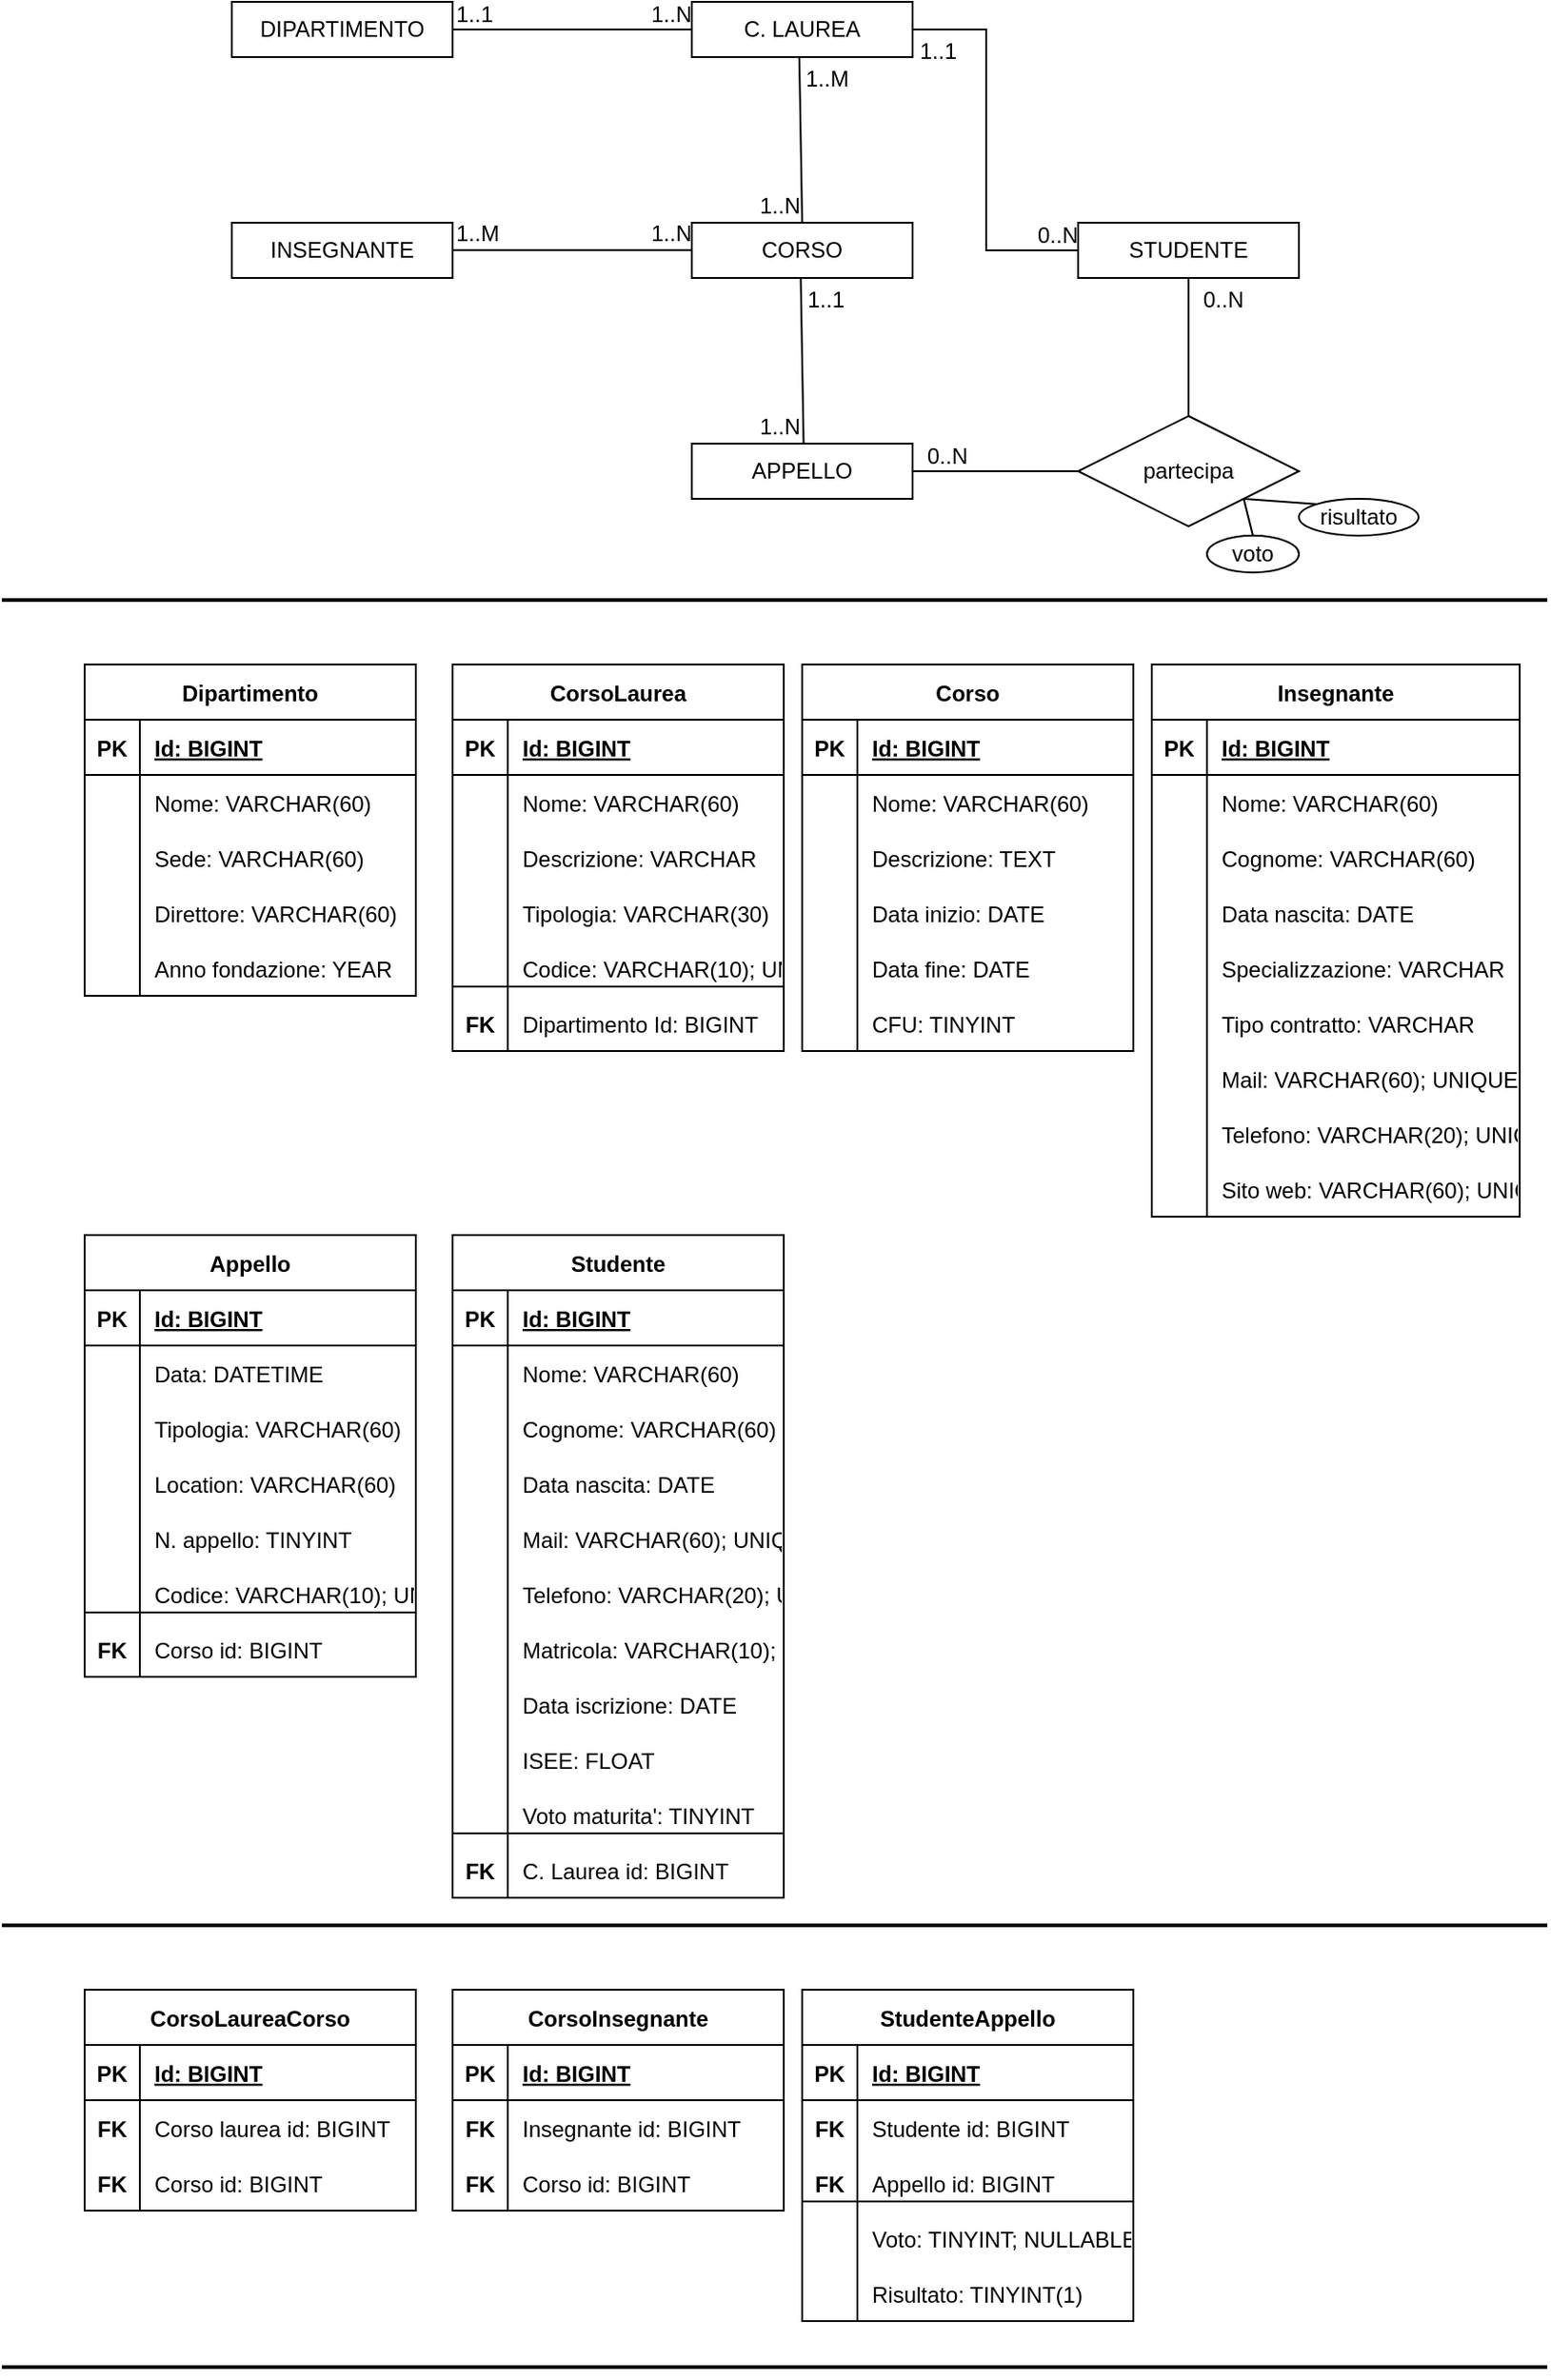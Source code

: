<mxfile version="16.2.4" type="device"><diagram id="ruuUhwzqz3SbcTODHlM2" name="Page-1"><mxGraphModel dx="1422" dy="754" grid="1" gridSize="10" guides="1" tooltips="1" connect="1" arrows="1" fold="1" page="1" pageScale="1" pageWidth="850" pageHeight="1100" math="0" shadow="0"><root><mxCell id="0"/><mxCell id="1" parent="0"/><mxCell id="u0bxPkAyZskQJaoKGd_9-1" value="DIPARTIMENTO" style="rounded=0;whiteSpace=wrap;html=1;" parent="1" vertex="1"><mxGeometry x="130" y="40" width="120" height="30" as="geometry"/></mxCell><mxCell id="u0bxPkAyZskQJaoKGd_9-3" value="C. LAUREA" style="rounded=0;whiteSpace=wrap;html=1;" parent="1" vertex="1"><mxGeometry x="380" y="40" width="120" height="30" as="geometry"/></mxCell><mxCell id="u0bxPkAyZskQJaoKGd_9-4" value="" style="endArrow=none;html=1;rounded=0;exitX=1;exitY=0.5;exitDx=0;exitDy=0;entryX=0;entryY=0.5;entryDx=0;entryDy=0;" parent="1" source="u0bxPkAyZskQJaoKGd_9-1" target="u0bxPkAyZskQJaoKGd_9-3" edge="1"><mxGeometry relative="1" as="geometry"><mxPoint x="510" y="340" as="sourcePoint"/><mxPoint x="670" y="340" as="targetPoint"/></mxGeometry></mxCell><mxCell id="u0bxPkAyZskQJaoKGd_9-5" value="&lt;div&gt;1..1&lt;/div&gt;" style="resizable=0;html=1;align=left;verticalAlign=bottom;" parent="u0bxPkAyZskQJaoKGd_9-4" connectable="0" vertex="1"><mxGeometry x="-1" relative="1" as="geometry"/></mxCell><mxCell id="u0bxPkAyZskQJaoKGd_9-6" value="1..N" style="resizable=0;html=1;align=right;verticalAlign=bottom;" parent="u0bxPkAyZskQJaoKGd_9-4" connectable="0" vertex="1"><mxGeometry x="1" relative="1" as="geometry"/></mxCell><mxCell id="u0bxPkAyZskQJaoKGd_9-7" value="CORSO" style="rounded=0;whiteSpace=wrap;html=1;" parent="1" vertex="1"><mxGeometry x="380" y="160" width="120" height="30" as="geometry"/></mxCell><mxCell id="u0bxPkAyZskQJaoKGd_9-8" value="" style="endArrow=none;html=1;rounded=0;exitX=0.487;exitY=1.009;exitDx=0;exitDy=0;entryX=0.5;entryY=0;entryDx=0;entryDy=0;exitPerimeter=0;" parent="1" source="u0bxPkAyZskQJaoKGd_9-3" target="u0bxPkAyZskQJaoKGd_9-7" edge="1"><mxGeometry relative="1" as="geometry"><mxPoint x="260" y="65" as="sourcePoint"/><mxPoint x="390" y="65" as="targetPoint"/></mxGeometry></mxCell><mxCell id="u0bxPkAyZskQJaoKGd_9-9" value="&lt;div&gt;1..M&lt;/div&gt;" style="resizable=0;html=1;align=left;verticalAlign=bottom;" parent="u0bxPkAyZskQJaoKGd_9-8" connectable="0" vertex="1"><mxGeometry x="-1" relative="1" as="geometry"><mxPoint x="2" y="20" as="offset"/></mxGeometry></mxCell><mxCell id="u0bxPkAyZskQJaoKGd_9-10" value="1..N" style="resizable=0;html=1;align=right;verticalAlign=bottom;" parent="u0bxPkAyZskQJaoKGd_9-8" connectable="0" vertex="1"><mxGeometry x="1" relative="1" as="geometry"/></mxCell><mxCell id="u0bxPkAyZskQJaoKGd_9-11" value="INSEGNANTE" style="rounded=0;whiteSpace=wrap;html=1;" parent="1" vertex="1"><mxGeometry x="130" y="160" width="120" height="30" as="geometry"/></mxCell><mxCell id="u0bxPkAyZskQJaoKGd_9-12" value="" style="endArrow=none;html=1;rounded=0;exitX=1;exitY=0.5;exitDx=0;exitDy=0;entryX=0;entryY=0.5;entryDx=0;entryDy=0;" parent="1" edge="1"><mxGeometry relative="1" as="geometry"><mxPoint x="250" y="174.86" as="sourcePoint"/><mxPoint x="380" y="174.86" as="targetPoint"/></mxGeometry></mxCell><mxCell id="u0bxPkAyZskQJaoKGd_9-13" value="&lt;div&gt;1..M&lt;/div&gt;" style="resizable=0;html=1;align=left;verticalAlign=bottom;" parent="u0bxPkAyZskQJaoKGd_9-12" connectable="0" vertex="1"><mxGeometry x="-1" relative="1" as="geometry"/></mxCell><mxCell id="u0bxPkAyZskQJaoKGd_9-14" value="1..N" style="resizable=0;html=1;align=right;verticalAlign=bottom;" parent="u0bxPkAyZskQJaoKGd_9-12" connectable="0" vertex="1"><mxGeometry x="1" relative="1" as="geometry"/></mxCell><mxCell id="u0bxPkAyZskQJaoKGd_9-15" value="APPELLO" style="rounded=0;whiteSpace=wrap;html=1;" parent="1" vertex="1"><mxGeometry x="380" y="280" width="120" height="30" as="geometry"/></mxCell><mxCell id="u0bxPkAyZskQJaoKGd_9-16" value="" style="endArrow=none;html=1;rounded=0;exitX=0.487;exitY=1.009;exitDx=0;exitDy=0;entryX=0.5;entryY=0;entryDx=0;entryDy=0;exitPerimeter=0;" parent="1" edge="1"><mxGeometry relative="1" as="geometry"><mxPoint x="439.22" y="190" as="sourcePoint"/><mxPoint x="440.78" y="279.73" as="targetPoint"/></mxGeometry></mxCell><mxCell id="u0bxPkAyZskQJaoKGd_9-17" value="&lt;div&gt;1..1&lt;/div&gt;" style="resizable=0;html=1;align=left;verticalAlign=bottom;" parent="u0bxPkAyZskQJaoKGd_9-16" connectable="0" vertex="1"><mxGeometry x="-1" relative="1" as="geometry"><mxPoint x="2" y="20" as="offset"/></mxGeometry></mxCell><mxCell id="u0bxPkAyZskQJaoKGd_9-18" value="1..N" style="resizable=0;html=1;align=right;verticalAlign=bottom;" parent="u0bxPkAyZskQJaoKGd_9-16" connectable="0" vertex="1"><mxGeometry x="1" relative="1" as="geometry"><mxPoint x="-1" as="offset"/></mxGeometry></mxCell><mxCell id="u0bxPkAyZskQJaoKGd_9-19" value="STUDENTE" style="rounded=0;whiteSpace=wrap;html=1;" parent="1" vertex="1"><mxGeometry x="590" y="160" width="120" height="30" as="geometry"/></mxCell><mxCell id="u0bxPkAyZskQJaoKGd_9-20" value="" style="endArrow=none;html=1;rounded=0;exitX=1;exitY=0.5;exitDx=0;exitDy=0;entryX=0;entryY=0.5;entryDx=0;entryDy=0;" parent="1" source="u0bxPkAyZskQJaoKGd_9-3" target="u0bxPkAyZskQJaoKGd_9-19" edge="1"><mxGeometry relative="1" as="geometry"><mxPoint x="530" y="60.0" as="sourcePoint"/><mxPoint x="531.56" y="149.73" as="targetPoint"/><Array as="points"><mxPoint x="540" y="55"/><mxPoint x="540" y="175"/></Array></mxGeometry></mxCell><mxCell id="u0bxPkAyZskQJaoKGd_9-21" value="&lt;div&gt;1..1&lt;/div&gt;" style="resizable=0;html=1;align=left;verticalAlign=bottom;" parent="u0bxPkAyZskQJaoKGd_9-20" connectable="0" vertex="1"><mxGeometry x="-1" relative="1" as="geometry"><mxPoint x="2" y="20" as="offset"/></mxGeometry></mxCell><mxCell id="u0bxPkAyZskQJaoKGd_9-22" value="0..N" style="resizable=0;html=1;align=right;verticalAlign=bottom;" parent="u0bxPkAyZskQJaoKGd_9-20" connectable="0" vertex="1"><mxGeometry x="1" relative="1" as="geometry"/></mxCell><mxCell id="u0bxPkAyZskQJaoKGd_9-27" value="partecipa" style="shape=rhombus;perimeter=rhombusPerimeter;whiteSpace=wrap;html=1;align=center;" parent="1" vertex="1"><mxGeometry x="590" y="265" width="120" height="60" as="geometry"/></mxCell><mxCell id="u0bxPkAyZskQJaoKGd_9-28" value="" style="endArrow=none;html=1;rounded=0;entryX=1;entryY=0.5;entryDx=0;entryDy=0;" parent="1" source="u0bxPkAyZskQJaoKGd_9-27" target="u0bxPkAyZskQJaoKGd_9-15" edge="1"><mxGeometry relative="1" as="geometry"><mxPoint x="530" y="210" as="sourcePoint"/><mxPoint x="531.56" y="299.73" as="targetPoint"/></mxGeometry></mxCell><mxCell id="u0bxPkAyZskQJaoKGd_9-30" value="0..N" style="resizable=0;html=1;align=right;verticalAlign=bottom;" parent="u0bxPkAyZskQJaoKGd_9-28" connectable="0" vertex="1"><mxGeometry x="1" relative="1" as="geometry"><mxPoint x="30" as="offset"/></mxGeometry></mxCell><mxCell id="u0bxPkAyZskQJaoKGd_9-31" value="" style="endArrow=none;html=1;rounded=0;entryX=0.5;entryY=1;entryDx=0;entryDy=0;" parent="1" target="u0bxPkAyZskQJaoKGd_9-19" edge="1"><mxGeometry relative="1" as="geometry"><mxPoint x="650" y="265" as="sourcePoint"/><mxPoint x="720" y="220" as="targetPoint"/></mxGeometry></mxCell><mxCell id="u0bxPkAyZskQJaoKGd_9-32" value="0..N" style="resizable=0;html=1;align=right;verticalAlign=bottom;" parent="u0bxPkAyZskQJaoKGd_9-31" connectable="0" vertex="1"><mxGeometry x="1" relative="1" as="geometry"><mxPoint x="30" y="20" as="offset"/></mxGeometry></mxCell><mxCell id="u0bxPkAyZskQJaoKGd_9-35" value="" style="endArrow=none;html=1;rounded=0;exitX=0.5;exitY=0;exitDx=0;exitDy=0;" parent="1" source="u0bxPkAyZskQJaoKGd_9-37" edge="1"><mxGeometry relative="1" as="geometry"><mxPoint x="710" y="330" as="sourcePoint"/><mxPoint x="680" y="310" as="targetPoint"/></mxGeometry></mxCell><mxCell id="u0bxPkAyZskQJaoKGd_9-37" value="&lt;div&gt;voto&lt;/div&gt;" style="ellipse;whiteSpace=wrap;html=1;align=center;" parent="1" vertex="1"><mxGeometry x="660" y="330" width="50" height="20" as="geometry"/></mxCell><mxCell id="u0bxPkAyZskQJaoKGd_9-38" value="" style="line;strokeWidth=2;html=1;" parent="1" vertex="1"><mxGeometry x="5" y="360" width="840" height="10" as="geometry"/></mxCell><mxCell id="u0bxPkAyZskQJaoKGd_9-39" value="Dipartimento" style="shape=table;startSize=30;container=1;collapsible=1;childLayout=tableLayout;fixedRows=1;rowLines=0;fontStyle=1;align=center;resizeLast=1;" parent="1" vertex="1"><mxGeometry x="50" y="400" width="180" height="180" as="geometry"><mxRectangle x="50" y="400" width="110" height="30" as="alternateBounds"/></mxGeometry></mxCell><mxCell id="u0bxPkAyZskQJaoKGd_9-40" value="" style="shape=tableRow;horizontal=0;startSize=0;swimlaneHead=0;swimlaneBody=0;fillColor=none;collapsible=0;dropTarget=0;points=[[0,0.5],[1,0.5]];portConstraint=eastwest;top=0;left=0;right=0;bottom=1;" parent="u0bxPkAyZskQJaoKGd_9-39" vertex="1"><mxGeometry y="30" width="180" height="30" as="geometry"/></mxCell><mxCell id="u0bxPkAyZskQJaoKGd_9-41" value="PK" style="shape=partialRectangle;connectable=0;fillColor=none;top=0;left=0;bottom=0;right=0;fontStyle=1;overflow=hidden;" parent="u0bxPkAyZskQJaoKGd_9-40" vertex="1"><mxGeometry width="30" height="30" as="geometry"><mxRectangle width="30" height="30" as="alternateBounds"/></mxGeometry></mxCell><mxCell id="u0bxPkAyZskQJaoKGd_9-42" value="Id: BIGINT" style="shape=partialRectangle;connectable=0;fillColor=none;top=0;left=0;bottom=0;right=0;align=left;spacingLeft=6;fontStyle=5;overflow=hidden;" parent="u0bxPkAyZskQJaoKGd_9-40" vertex="1"><mxGeometry x="30" width="150" height="30" as="geometry"><mxRectangle width="150" height="30" as="alternateBounds"/></mxGeometry></mxCell><mxCell id="u0bxPkAyZskQJaoKGd_9-43" value="" style="shape=tableRow;horizontal=0;startSize=0;swimlaneHead=0;swimlaneBody=0;fillColor=none;collapsible=0;dropTarget=0;points=[[0,0.5],[1,0.5]];portConstraint=eastwest;top=0;left=0;right=0;bottom=0;" parent="u0bxPkAyZskQJaoKGd_9-39" vertex="1"><mxGeometry y="60" width="180" height="30" as="geometry"/></mxCell><mxCell id="u0bxPkAyZskQJaoKGd_9-44" value="" style="shape=partialRectangle;connectable=0;fillColor=none;top=0;left=0;bottom=0;right=0;editable=1;overflow=hidden;" parent="u0bxPkAyZskQJaoKGd_9-43" vertex="1"><mxGeometry width="30" height="30" as="geometry"><mxRectangle width="30" height="30" as="alternateBounds"/></mxGeometry></mxCell><mxCell id="u0bxPkAyZskQJaoKGd_9-45" value="Nome: VARCHAR(60)" style="shape=partialRectangle;connectable=0;fillColor=none;top=0;left=0;bottom=0;right=0;align=left;spacingLeft=6;overflow=hidden;" parent="u0bxPkAyZskQJaoKGd_9-43" vertex="1"><mxGeometry x="30" width="150" height="30" as="geometry"><mxRectangle width="150" height="30" as="alternateBounds"/></mxGeometry></mxCell><mxCell id="u0bxPkAyZskQJaoKGd_9-46" value="" style="shape=tableRow;horizontal=0;startSize=0;swimlaneHead=0;swimlaneBody=0;fillColor=none;collapsible=0;dropTarget=0;points=[[0,0.5],[1,0.5]];portConstraint=eastwest;top=0;left=0;right=0;bottom=0;" parent="u0bxPkAyZskQJaoKGd_9-39" vertex="1"><mxGeometry y="90" width="180" height="30" as="geometry"/></mxCell><mxCell id="u0bxPkAyZskQJaoKGd_9-47" value="" style="shape=partialRectangle;connectable=0;fillColor=none;top=0;left=0;bottom=0;right=0;editable=1;overflow=hidden;" parent="u0bxPkAyZskQJaoKGd_9-46" vertex="1"><mxGeometry width="30" height="30" as="geometry"><mxRectangle width="30" height="30" as="alternateBounds"/></mxGeometry></mxCell><mxCell id="u0bxPkAyZskQJaoKGd_9-48" value="Sede: VARCHAR(60)" style="shape=partialRectangle;connectable=0;fillColor=none;top=0;left=0;bottom=0;right=0;align=left;spacingLeft=6;overflow=hidden;" parent="u0bxPkAyZskQJaoKGd_9-46" vertex="1"><mxGeometry x="30" width="150" height="30" as="geometry"><mxRectangle width="150" height="30" as="alternateBounds"/></mxGeometry></mxCell><mxCell id="u0bxPkAyZskQJaoKGd_9-49" value="" style="shape=tableRow;horizontal=0;startSize=0;swimlaneHead=0;swimlaneBody=0;fillColor=none;collapsible=0;dropTarget=0;points=[[0,0.5],[1,0.5]];portConstraint=eastwest;top=0;left=0;right=0;bottom=0;" parent="u0bxPkAyZskQJaoKGd_9-39" vertex="1"><mxGeometry y="120" width="180" height="30" as="geometry"/></mxCell><mxCell id="u0bxPkAyZskQJaoKGd_9-50" value="" style="shape=partialRectangle;connectable=0;fillColor=none;top=0;left=0;bottom=0;right=0;editable=1;overflow=hidden;" parent="u0bxPkAyZskQJaoKGd_9-49" vertex="1"><mxGeometry width="30" height="30" as="geometry"><mxRectangle width="30" height="30" as="alternateBounds"/></mxGeometry></mxCell><mxCell id="u0bxPkAyZskQJaoKGd_9-51" value="Direttore: VARCHAR(60)" style="shape=partialRectangle;connectable=0;fillColor=none;top=0;left=0;bottom=0;right=0;align=left;spacingLeft=6;overflow=hidden;" parent="u0bxPkAyZskQJaoKGd_9-49" vertex="1"><mxGeometry x="30" width="150" height="30" as="geometry"><mxRectangle width="150" height="30" as="alternateBounds"/></mxGeometry></mxCell><mxCell id="u0bxPkAyZskQJaoKGd_9-53" value="" style="shape=tableRow;horizontal=0;startSize=0;swimlaneHead=0;swimlaneBody=0;fillColor=none;collapsible=0;dropTarget=0;points=[[0,0.5],[1,0.5]];portConstraint=eastwest;top=0;left=0;right=0;bottom=0;" parent="u0bxPkAyZskQJaoKGd_9-39" vertex="1"><mxGeometry y="150" width="180" height="30" as="geometry"/></mxCell><mxCell id="u0bxPkAyZskQJaoKGd_9-54" value="" style="shape=partialRectangle;connectable=0;fillColor=none;top=0;left=0;bottom=0;right=0;editable=1;overflow=hidden;" parent="u0bxPkAyZskQJaoKGd_9-53" vertex="1"><mxGeometry width="30" height="30" as="geometry"><mxRectangle width="30" height="30" as="alternateBounds"/></mxGeometry></mxCell><mxCell id="u0bxPkAyZskQJaoKGd_9-55" value="Anno fondazione: YEAR" style="shape=partialRectangle;connectable=0;fillColor=none;top=0;left=0;bottom=0;right=0;align=left;spacingLeft=6;overflow=hidden;" parent="u0bxPkAyZskQJaoKGd_9-53" vertex="1"><mxGeometry x="30" width="150" height="30" as="geometry"><mxRectangle width="150" height="30" as="alternateBounds"/></mxGeometry></mxCell><mxCell id="u0bxPkAyZskQJaoKGd_9-62" value="CorsoLaurea" style="shape=table;startSize=30;container=1;collapsible=1;childLayout=tableLayout;fixedRows=1;rowLines=0;fontStyle=1;align=center;resizeLast=1;" parent="1" vertex="1"><mxGeometry x="250" y="400" width="180" height="210" as="geometry"><mxRectangle x="50" y="400" width="110" height="30" as="alternateBounds"/></mxGeometry></mxCell><mxCell id="u0bxPkAyZskQJaoKGd_9-63" value="" style="shape=tableRow;horizontal=0;startSize=0;swimlaneHead=0;swimlaneBody=0;fillColor=none;collapsible=0;dropTarget=0;points=[[0,0.5],[1,0.5]];portConstraint=eastwest;top=0;left=0;right=0;bottom=1;" parent="u0bxPkAyZskQJaoKGd_9-62" vertex="1"><mxGeometry y="30" width="180" height="30" as="geometry"/></mxCell><mxCell id="u0bxPkAyZskQJaoKGd_9-64" value="PK" style="shape=partialRectangle;connectable=0;fillColor=none;top=0;left=0;bottom=0;right=0;fontStyle=1;overflow=hidden;" parent="u0bxPkAyZskQJaoKGd_9-63" vertex="1"><mxGeometry width="30" height="30" as="geometry"><mxRectangle width="30" height="30" as="alternateBounds"/></mxGeometry></mxCell><mxCell id="u0bxPkAyZskQJaoKGd_9-65" value="Id: BIGINT" style="shape=partialRectangle;connectable=0;fillColor=none;top=0;left=0;bottom=0;right=0;align=left;spacingLeft=6;fontStyle=5;overflow=hidden;" parent="u0bxPkAyZskQJaoKGd_9-63" vertex="1"><mxGeometry x="30" width="150" height="30" as="geometry"><mxRectangle width="150" height="30" as="alternateBounds"/></mxGeometry></mxCell><mxCell id="u0bxPkAyZskQJaoKGd_9-66" value="" style="shape=tableRow;horizontal=0;startSize=0;swimlaneHead=0;swimlaneBody=0;fillColor=none;collapsible=0;dropTarget=0;points=[[0,0.5],[1,0.5]];portConstraint=eastwest;top=0;left=0;right=0;bottom=0;" parent="u0bxPkAyZskQJaoKGd_9-62" vertex="1"><mxGeometry y="60" width="180" height="30" as="geometry"/></mxCell><mxCell id="u0bxPkAyZskQJaoKGd_9-67" value="" style="shape=partialRectangle;connectable=0;fillColor=none;top=0;left=0;bottom=0;right=0;editable=1;overflow=hidden;" parent="u0bxPkAyZskQJaoKGd_9-66" vertex="1"><mxGeometry width="30" height="30" as="geometry"><mxRectangle width="30" height="30" as="alternateBounds"/></mxGeometry></mxCell><mxCell id="u0bxPkAyZskQJaoKGd_9-68" value="Nome: VARCHAR(60)" style="shape=partialRectangle;connectable=0;fillColor=none;top=0;left=0;bottom=0;right=0;align=left;spacingLeft=6;overflow=hidden;" parent="u0bxPkAyZskQJaoKGd_9-66" vertex="1"><mxGeometry x="30" width="150" height="30" as="geometry"><mxRectangle width="150" height="30" as="alternateBounds"/></mxGeometry></mxCell><mxCell id="u0bxPkAyZskQJaoKGd_9-69" value="" style="shape=tableRow;horizontal=0;startSize=0;swimlaneHead=0;swimlaneBody=0;fillColor=none;collapsible=0;dropTarget=0;points=[[0,0.5],[1,0.5]];portConstraint=eastwest;top=0;left=0;right=0;bottom=0;" parent="u0bxPkAyZskQJaoKGd_9-62" vertex="1"><mxGeometry y="90" width="180" height="30" as="geometry"/></mxCell><mxCell id="u0bxPkAyZskQJaoKGd_9-70" value="" style="shape=partialRectangle;connectable=0;fillColor=none;top=0;left=0;bottom=0;right=0;editable=1;overflow=hidden;" parent="u0bxPkAyZskQJaoKGd_9-69" vertex="1"><mxGeometry width="30" height="30" as="geometry"><mxRectangle width="30" height="30" as="alternateBounds"/></mxGeometry></mxCell><mxCell id="u0bxPkAyZskQJaoKGd_9-71" value="Descrizione: VARCHAR" style="shape=partialRectangle;connectable=0;fillColor=none;top=0;left=0;bottom=0;right=0;align=left;spacingLeft=6;overflow=hidden;" parent="u0bxPkAyZskQJaoKGd_9-69" vertex="1"><mxGeometry x="30" width="150" height="30" as="geometry"><mxRectangle width="150" height="30" as="alternateBounds"/></mxGeometry></mxCell><mxCell id="u0bxPkAyZskQJaoKGd_9-72" value="" style="shape=tableRow;horizontal=0;startSize=0;swimlaneHead=0;swimlaneBody=0;fillColor=none;collapsible=0;dropTarget=0;points=[[0,0.5],[1,0.5]];portConstraint=eastwest;top=0;left=0;right=0;bottom=0;" parent="u0bxPkAyZskQJaoKGd_9-62" vertex="1"><mxGeometry y="120" width="180" height="30" as="geometry"/></mxCell><mxCell id="u0bxPkAyZskQJaoKGd_9-73" value="" style="shape=partialRectangle;connectable=0;fillColor=none;top=0;left=0;bottom=0;right=0;editable=1;overflow=hidden;" parent="u0bxPkAyZskQJaoKGd_9-72" vertex="1"><mxGeometry width="30" height="30" as="geometry"><mxRectangle width="30" height="30" as="alternateBounds"/></mxGeometry></mxCell><mxCell id="u0bxPkAyZskQJaoKGd_9-74" value="Tipologia: VARCHAR(30)" style="shape=partialRectangle;connectable=0;fillColor=none;top=0;left=0;bottom=0;right=0;align=left;spacingLeft=6;overflow=hidden;" parent="u0bxPkAyZskQJaoKGd_9-72" vertex="1"><mxGeometry x="30" width="150" height="30" as="geometry"><mxRectangle width="150" height="30" as="alternateBounds"/></mxGeometry></mxCell><mxCell id="u0bxPkAyZskQJaoKGd_9-75" value="" style="shape=tableRow;horizontal=0;startSize=0;swimlaneHead=0;swimlaneBody=0;fillColor=none;collapsible=0;dropTarget=0;points=[[0,0.5],[1,0.5]];portConstraint=eastwest;top=0;left=0;right=0;bottom=0;" parent="u0bxPkAyZskQJaoKGd_9-62" vertex="1"><mxGeometry y="150" width="180" height="30" as="geometry"/></mxCell><mxCell id="u0bxPkAyZskQJaoKGd_9-76" value="" style="shape=partialRectangle;connectable=0;fillColor=none;top=0;left=0;bottom=0;right=0;editable=1;overflow=hidden;" parent="u0bxPkAyZskQJaoKGd_9-75" vertex="1"><mxGeometry width="30" height="30" as="geometry"><mxRectangle width="30" height="30" as="alternateBounds"/></mxGeometry></mxCell><mxCell id="u0bxPkAyZskQJaoKGd_9-77" value="Codice: VARCHAR(10); UNIQUE" style="shape=partialRectangle;connectable=0;fillColor=none;top=0;left=0;bottom=0;right=0;align=left;spacingLeft=6;overflow=hidden;" parent="u0bxPkAyZskQJaoKGd_9-75" vertex="1"><mxGeometry x="30" width="150" height="30" as="geometry"><mxRectangle width="150" height="30" as="alternateBounds"/></mxGeometry></mxCell><mxCell id="u0bxPkAyZskQJaoKGd_9-178" style="shape=tableRow;horizontal=0;startSize=0;swimlaneHead=0;swimlaneBody=0;fillColor=none;collapsible=0;dropTarget=0;points=[[0,0.5],[1,0.5]];portConstraint=eastwest;top=0;left=0;right=0;bottom=0;" parent="u0bxPkAyZskQJaoKGd_9-62" vertex="1"><mxGeometry y="180" width="180" height="30" as="geometry"/></mxCell><mxCell id="u0bxPkAyZskQJaoKGd_9-179" value="FK" style="shape=partialRectangle;connectable=0;fillColor=none;top=0;left=0;bottom=0;right=0;editable=1;overflow=hidden;fontStyle=1" parent="u0bxPkAyZskQJaoKGd_9-178" vertex="1"><mxGeometry width="30" height="30" as="geometry"><mxRectangle width="30" height="30" as="alternateBounds"/></mxGeometry></mxCell><mxCell id="u0bxPkAyZskQJaoKGd_9-180" value="Dipartimento Id: BIGINT" style="shape=partialRectangle;connectable=0;fillColor=none;top=0;left=0;bottom=0;right=0;align=left;spacingLeft=6;overflow=hidden;" parent="u0bxPkAyZskQJaoKGd_9-178" vertex="1"><mxGeometry x="30" width="150" height="30" as="geometry"><mxRectangle width="150" height="30" as="alternateBounds"/></mxGeometry></mxCell><mxCell id="u0bxPkAyZskQJaoKGd_9-78" value="Corso" style="shape=table;startSize=30;container=1;collapsible=1;childLayout=tableLayout;fixedRows=1;rowLines=0;fontStyle=1;align=center;resizeLast=1;" parent="1" vertex="1"><mxGeometry x="440" y="400" width="180" height="210" as="geometry"><mxRectangle x="50" y="400" width="110" height="30" as="alternateBounds"/></mxGeometry></mxCell><mxCell id="u0bxPkAyZskQJaoKGd_9-79" value="" style="shape=tableRow;horizontal=0;startSize=0;swimlaneHead=0;swimlaneBody=0;fillColor=none;collapsible=0;dropTarget=0;points=[[0,0.5],[1,0.5]];portConstraint=eastwest;top=0;left=0;right=0;bottom=1;" parent="u0bxPkAyZskQJaoKGd_9-78" vertex="1"><mxGeometry y="30" width="180" height="30" as="geometry"/></mxCell><mxCell id="u0bxPkAyZskQJaoKGd_9-80" value="PK" style="shape=partialRectangle;connectable=0;fillColor=none;top=0;left=0;bottom=0;right=0;fontStyle=1;overflow=hidden;" parent="u0bxPkAyZskQJaoKGd_9-79" vertex="1"><mxGeometry width="30" height="30" as="geometry"><mxRectangle width="30" height="30" as="alternateBounds"/></mxGeometry></mxCell><mxCell id="u0bxPkAyZskQJaoKGd_9-81" value="Id: BIGINT" style="shape=partialRectangle;connectable=0;fillColor=none;top=0;left=0;bottom=0;right=0;align=left;spacingLeft=6;fontStyle=5;overflow=hidden;" parent="u0bxPkAyZskQJaoKGd_9-79" vertex="1"><mxGeometry x="30" width="150" height="30" as="geometry"><mxRectangle width="150" height="30" as="alternateBounds"/></mxGeometry></mxCell><mxCell id="u0bxPkAyZskQJaoKGd_9-82" value="" style="shape=tableRow;horizontal=0;startSize=0;swimlaneHead=0;swimlaneBody=0;fillColor=none;collapsible=0;dropTarget=0;points=[[0,0.5],[1,0.5]];portConstraint=eastwest;top=0;left=0;right=0;bottom=0;" parent="u0bxPkAyZskQJaoKGd_9-78" vertex="1"><mxGeometry y="60" width="180" height="30" as="geometry"/></mxCell><mxCell id="u0bxPkAyZskQJaoKGd_9-83" value="" style="shape=partialRectangle;connectable=0;fillColor=none;top=0;left=0;bottom=0;right=0;editable=1;overflow=hidden;" parent="u0bxPkAyZskQJaoKGd_9-82" vertex="1"><mxGeometry width="30" height="30" as="geometry"><mxRectangle width="30" height="30" as="alternateBounds"/></mxGeometry></mxCell><mxCell id="u0bxPkAyZskQJaoKGd_9-84" value="Nome: VARCHAR(60)" style="shape=partialRectangle;connectable=0;fillColor=none;top=0;left=0;bottom=0;right=0;align=left;spacingLeft=6;overflow=hidden;" parent="u0bxPkAyZskQJaoKGd_9-82" vertex="1"><mxGeometry x="30" width="150" height="30" as="geometry"><mxRectangle width="150" height="30" as="alternateBounds"/></mxGeometry></mxCell><mxCell id="u0bxPkAyZskQJaoKGd_9-85" value="" style="shape=tableRow;horizontal=0;startSize=0;swimlaneHead=0;swimlaneBody=0;fillColor=none;collapsible=0;dropTarget=0;points=[[0,0.5],[1,0.5]];portConstraint=eastwest;top=0;left=0;right=0;bottom=0;" parent="u0bxPkAyZskQJaoKGd_9-78" vertex="1"><mxGeometry y="90" width="180" height="30" as="geometry"/></mxCell><mxCell id="u0bxPkAyZskQJaoKGd_9-86" value="" style="shape=partialRectangle;connectable=0;fillColor=none;top=0;left=0;bottom=0;right=0;editable=1;overflow=hidden;" parent="u0bxPkAyZskQJaoKGd_9-85" vertex="1"><mxGeometry width="30" height="30" as="geometry"><mxRectangle width="30" height="30" as="alternateBounds"/></mxGeometry></mxCell><mxCell id="u0bxPkAyZskQJaoKGd_9-87" value="Descrizione: TEXT" style="shape=partialRectangle;connectable=0;fillColor=none;top=0;left=0;bottom=0;right=0;align=left;spacingLeft=6;overflow=hidden;" parent="u0bxPkAyZskQJaoKGd_9-85" vertex="1"><mxGeometry x="30" width="150" height="30" as="geometry"><mxRectangle width="150" height="30" as="alternateBounds"/></mxGeometry></mxCell><mxCell id="u0bxPkAyZskQJaoKGd_9-88" value="" style="shape=tableRow;horizontal=0;startSize=0;swimlaneHead=0;swimlaneBody=0;fillColor=none;collapsible=0;dropTarget=0;points=[[0,0.5],[1,0.5]];portConstraint=eastwest;top=0;left=0;right=0;bottom=0;" parent="u0bxPkAyZskQJaoKGd_9-78" vertex="1"><mxGeometry y="120" width="180" height="30" as="geometry"/></mxCell><mxCell id="u0bxPkAyZskQJaoKGd_9-89" value="" style="shape=partialRectangle;connectable=0;fillColor=none;top=0;left=0;bottom=0;right=0;editable=1;overflow=hidden;" parent="u0bxPkAyZskQJaoKGd_9-88" vertex="1"><mxGeometry width="30" height="30" as="geometry"><mxRectangle width="30" height="30" as="alternateBounds"/></mxGeometry></mxCell><mxCell id="u0bxPkAyZskQJaoKGd_9-90" value="Data inizio: DATE" style="shape=partialRectangle;connectable=0;fillColor=none;top=0;left=0;bottom=0;right=0;align=left;spacingLeft=6;overflow=hidden;" parent="u0bxPkAyZskQJaoKGd_9-88" vertex="1"><mxGeometry x="30" width="150" height="30" as="geometry"><mxRectangle width="150" height="30" as="alternateBounds"/></mxGeometry></mxCell><mxCell id="u0bxPkAyZskQJaoKGd_9-91" value="" style="shape=tableRow;horizontal=0;startSize=0;swimlaneHead=0;swimlaneBody=0;fillColor=none;collapsible=0;dropTarget=0;points=[[0,0.5],[1,0.5]];portConstraint=eastwest;top=0;left=0;right=0;bottom=0;" parent="u0bxPkAyZskQJaoKGd_9-78" vertex="1"><mxGeometry y="150" width="180" height="30" as="geometry"/></mxCell><mxCell id="u0bxPkAyZskQJaoKGd_9-92" value="" style="shape=partialRectangle;connectable=0;fillColor=none;top=0;left=0;bottom=0;right=0;editable=1;overflow=hidden;" parent="u0bxPkAyZskQJaoKGd_9-91" vertex="1"><mxGeometry width="30" height="30" as="geometry"><mxRectangle width="30" height="30" as="alternateBounds"/></mxGeometry></mxCell><mxCell id="u0bxPkAyZskQJaoKGd_9-93" value="Data fine: DATE" style="shape=partialRectangle;connectable=0;fillColor=none;top=0;left=0;bottom=0;right=0;align=left;spacingLeft=6;overflow=hidden;" parent="u0bxPkAyZskQJaoKGd_9-91" vertex="1"><mxGeometry x="30" width="150" height="30" as="geometry"><mxRectangle width="150" height="30" as="alternateBounds"/></mxGeometry></mxCell><mxCell id="u0bxPkAyZskQJaoKGd_9-94" style="shape=tableRow;horizontal=0;startSize=0;swimlaneHead=0;swimlaneBody=0;fillColor=none;collapsible=0;dropTarget=0;points=[[0,0.5],[1,0.5]];portConstraint=eastwest;top=0;left=0;right=0;bottom=0;" parent="u0bxPkAyZskQJaoKGd_9-78" vertex="1"><mxGeometry y="180" width="180" height="30" as="geometry"/></mxCell><mxCell id="u0bxPkAyZskQJaoKGd_9-95" style="shape=partialRectangle;connectable=0;fillColor=none;top=0;left=0;bottom=0;right=0;editable=1;overflow=hidden;" parent="u0bxPkAyZskQJaoKGd_9-94" vertex="1"><mxGeometry width="30" height="30" as="geometry"><mxRectangle width="30" height="30" as="alternateBounds"/></mxGeometry></mxCell><mxCell id="u0bxPkAyZskQJaoKGd_9-96" value="CFU: TINYINT" style="shape=partialRectangle;connectable=0;fillColor=none;top=0;left=0;bottom=0;right=0;align=left;spacingLeft=6;overflow=hidden;" parent="u0bxPkAyZskQJaoKGd_9-94" vertex="1"><mxGeometry x="30" width="150" height="30" as="geometry"><mxRectangle width="150" height="30" as="alternateBounds"/></mxGeometry></mxCell><mxCell id="u0bxPkAyZskQJaoKGd_9-97" value="Insegnante" style="shape=table;startSize=30;container=1;collapsible=1;childLayout=tableLayout;fixedRows=1;rowLines=0;fontStyle=1;align=center;resizeLast=1;" parent="1" vertex="1"><mxGeometry x="630" y="400" width="200" height="300" as="geometry"><mxRectangle x="50" y="400" width="110" height="30" as="alternateBounds"/></mxGeometry></mxCell><mxCell id="u0bxPkAyZskQJaoKGd_9-98" value="" style="shape=tableRow;horizontal=0;startSize=0;swimlaneHead=0;swimlaneBody=0;fillColor=none;collapsible=0;dropTarget=0;points=[[0,0.5],[1,0.5]];portConstraint=eastwest;top=0;left=0;right=0;bottom=1;" parent="u0bxPkAyZskQJaoKGd_9-97" vertex="1"><mxGeometry y="30" width="200" height="30" as="geometry"/></mxCell><mxCell id="u0bxPkAyZskQJaoKGd_9-99" value="PK" style="shape=partialRectangle;connectable=0;fillColor=none;top=0;left=0;bottom=0;right=0;fontStyle=1;overflow=hidden;" parent="u0bxPkAyZskQJaoKGd_9-98" vertex="1"><mxGeometry width="30" height="30" as="geometry"><mxRectangle width="30" height="30" as="alternateBounds"/></mxGeometry></mxCell><mxCell id="u0bxPkAyZskQJaoKGd_9-100" value="Id: BIGINT" style="shape=partialRectangle;connectable=0;fillColor=none;top=0;left=0;bottom=0;right=0;align=left;spacingLeft=6;fontStyle=5;overflow=hidden;" parent="u0bxPkAyZskQJaoKGd_9-98" vertex="1"><mxGeometry x="30" width="170" height="30" as="geometry"><mxRectangle width="170" height="30" as="alternateBounds"/></mxGeometry></mxCell><mxCell id="u0bxPkAyZskQJaoKGd_9-101" value="" style="shape=tableRow;horizontal=0;startSize=0;swimlaneHead=0;swimlaneBody=0;fillColor=none;collapsible=0;dropTarget=0;points=[[0,0.5],[1,0.5]];portConstraint=eastwest;top=0;left=0;right=0;bottom=0;" parent="u0bxPkAyZskQJaoKGd_9-97" vertex="1"><mxGeometry y="60" width="200" height="30" as="geometry"/></mxCell><mxCell id="u0bxPkAyZskQJaoKGd_9-102" value="" style="shape=partialRectangle;connectable=0;fillColor=none;top=0;left=0;bottom=0;right=0;editable=1;overflow=hidden;" parent="u0bxPkAyZskQJaoKGd_9-101" vertex="1"><mxGeometry width="30" height="30" as="geometry"><mxRectangle width="30" height="30" as="alternateBounds"/></mxGeometry></mxCell><mxCell id="u0bxPkAyZskQJaoKGd_9-103" value="Nome: VARCHAR(60)" style="shape=partialRectangle;connectable=0;fillColor=none;top=0;left=0;bottom=0;right=0;align=left;spacingLeft=6;overflow=hidden;" parent="u0bxPkAyZskQJaoKGd_9-101" vertex="1"><mxGeometry x="30" width="170" height="30" as="geometry"><mxRectangle width="170" height="30" as="alternateBounds"/></mxGeometry></mxCell><mxCell id="u0bxPkAyZskQJaoKGd_9-104" value="" style="shape=tableRow;horizontal=0;startSize=0;swimlaneHead=0;swimlaneBody=0;fillColor=none;collapsible=0;dropTarget=0;points=[[0,0.5],[1,0.5]];portConstraint=eastwest;top=0;left=0;right=0;bottom=0;" parent="u0bxPkAyZskQJaoKGd_9-97" vertex="1"><mxGeometry y="90" width="200" height="30" as="geometry"/></mxCell><mxCell id="u0bxPkAyZskQJaoKGd_9-105" value="" style="shape=partialRectangle;connectable=0;fillColor=none;top=0;left=0;bottom=0;right=0;editable=1;overflow=hidden;" parent="u0bxPkAyZskQJaoKGd_9-104" vertex="1"><mxGeometry width="30" height="30" as="geometry"><mxRectangle width="30" height="30" as="alternateBounds"/></mxGeometry></mxCell><mxCell id="u0bxPkAyZskQJaoKGd_9-106" value="Cognome: VARCHAR(60)" style="shape=partialRectangle;connectable=0;fillColor=none;top=0;left=0;bottom=0;right=0;align=left;spacingLeft=6;overflow=hidden;" parent="u0bxPkAyZskQJaoKGd_9-104" vertex="1"><mxGeometry x="30" width="170" height="30" as="geometry"><mxRectangle width="170" height="30" as="alternateBounds"/></mxGeometry></mxCell><mxCell id="u0bxPkAyZskQJaoKGd_9-107" value="" style="shape=tableRow;horizontal=0;startSize=0;swimlaneHead=0;swimlaneBody=0;fillColor=none;collapsible=0;dropTarget=0;points=[[0,0.5],[1,0.5]];portConstraint=eastwest;top=0;left=0;right=0;bottom=0;" parent="u0bxPkAyZskQJaoKGd_9-97" vertex="1"><mxGeometry y="120" width="200" height="30" as="geometry"/></mxCell><mxCell id="u0bxPkAyZskQJaoKGd_9-108" value="" style="shape=partialRectangle;connectable=0;fillColor=none;top=0;left=0;bottom=0;right=0;editable=1;overflow=hidden;" parent="u0bxPkAyZskQJaoKGd_9-107" vertex="1"><mxGeometry width="30" height="30" as="geometry"><mxRectangle width="30" height="30" as="alternateBounds"/></mxGeometry></mxCell><mxCell id="u0bxPkAyZskQJaoKGd_9-109" value="Data nascita: DATE" style="shape=partialRectangle;connectable=0;fillColor=none;top=0;left=0;bottom=0;right=0;align=left;spacingLeft=6;overflow=hidden;" parent="u0bxPkAyZskQJaoKGd_9-107" vertex="1"><mxGeometry x="30" width="170" height="30" as="geometry"><mxRectangle width="170" height="30" as="alternateBounds"/></mxGeometry></mxCell><mxCell id="u0bxPkAyZskQJaoKGd_9-110" value="" style="shape=tableRow;horizontal=0;startSize=0;swimlaneHead=0;swimlaneBody=0;fillColor=none;collapsible=0;dropTarget=0;points=[[0,0.5],[1,0.5]];portConstraint=eastwest;top=0;left=0;right=0;bottom=0;" parent="u0bxPkAyZskQJaoKGd_9-97" vertex="1"><mxGeometry y="150" width="200" height="30" as="geometry"/></mxCell><mxCell id="u0bxPkAyZskQJaoKGd_9-111" value="" style="shape=partialRectangle;connectable=0;fillColor=none;top=0;left=0;bottom=0;right=0;editable=1;overflow=hidden;" parent="u0bxPkAyZskQJaoKGd_9-110" vertex="1"><mxGeometry width="30" height="30" as="geometry"><mxRectangle width="30" height="30" as="alternateBounds"/></mxGeometry></mxCell><mxCell id="u0bxPkAyZskQJaoKGd_9-112" value="Specializzazione: VARCHAR" style="shape=partialRectangle;connectable=0;fillColor=none;top=0;left=0;bottom=0;right=0;align=left;spacingLeft=6;overflow=hidden;" parent="u0bxPkAyZskQJaoKGd_9-110" vertex="1"><mxGeometry x="30" width="170" height="30" as="geometry"><mxRectangle width="170" height="30" as="alternateBounds"/></mxGeometry></mxCell><mxCell id="u0bxPkAyZskQJaoKGd_9-113" style="shape=tableRow;horizontal=0;startSize=0;swimlaneHead=0;swimlaneBody=0;fillColor=none;collapsible=0;dropTarget=0;points=[[0,0.5],[1,0.5]];portConstraint=eastwest;top=0;left=0;right=0;bottom=0;" parent="u0bxPkAyZskQJaoKGd_9-97" vertex="1"><mxGeometry y="180" width="200" height="30" as="geometry"/></mxCell><mxCell id="u0bxPkAyZskQJaoKGd_9-114" style="shape=partialRectangle;connectable=0;fillColor=none;top=0;left=0;bottom=0;right=0;editable=1;overflow=hidden;" parent="u0bxPkAyZskQJaoKGd_9-113" vertex="1"><mxGeometry width="30" height="30" as="geometry"><mxRectangle width="30" height="30" as="alternateBounds"/></mxGeometry></mxCell><mxCell id="u0bxPkAyZskQJaoKGd_9-115" value="Tipo contratto: VARCHAR" style="shape=partialRectangle;connectable=0;fillColor=none;top=0;left=0;bottom=0;right=0;align=left;spacingLeft=6;overflow=hidden;" parent="u0bxPkAyZskQJaoKGd_9-113" vertex="1"><mxGeometry x="30" width="170" height="30" as="geometry"><mxRectangle width="170" height="30" as="alternateBounds"/></mxGeometry></mxCell><mxCell id="u0bxPkAyZskQJaoKGd_9-116" style="shape=tableRow;horizontal=0;startSize=0;swimlaneHead=0;swimlaneBody=0;fillColor=none;collapsible=0;dropTarget=0;points=[[0,0.5],[1,0.5]];portConstraint=eastwest;top=0;left=0;right=0;bottom=0;" parent="u0bxPkAyZskQJaoKGd_9-97" vertex="1"><mxGeometry y="210" width="200" height="30" as="geometry"/></mxCell><mxCell id="u0bxPkAyZskQJaoKGd_9-117" style="shape=partialRectangle;connectable=0;fillColor=none;top=0;left=0;bottom=0;right=0;editable=1;overflow=hidden;" parent="u0bxPkAyZskQJaoKGd_9-116" vertex="1"><mxGeometry width="30" height="30" as="geometry"><mxRectangle width="30" height="30" as="alternateBounds"/></mxGeometry></mxCell><mxCell id="u0bxPkAyZskQJaoKGd_9-118" value="Mail: VARCHAR(60); UNIQUE" style="shape=partialRectangle;connectable=0;fillColor=none;top=0;left=0;bottom=0;right=0;align=left;spacingLeft=6;overflow=hidden;" parent="u0bxPkAyZskQJaoKGd_9-116" vertex="1"><mxGeometry x="30" width="170" height="30" as="geometry"><mxRectangle width="170" height="30" as="alternateBounds"/></mxGeometry></mxCell><mxCell id="u0bxPkAyZskQJaoKGd_9-119" style="shape=tableRow;horizontal=0;startSize=0;swimlaneHead=0;swimlaneBody=0;fillColor=none;collapsible=0;dropTarget=0;points=[[0,0.5],[1,0.5]];portConstraint=eastwest;top=0;left=0;right=0;bottom=0;" parent="u0bxPkAyZskQJaoKGd_9-97" vertex="1"><mxGeometry y="240" width="200" height="30" as="geometry"/></mxCell><mxCell id="u0bxPkAyZskQJaoKGd_9-120" style="shape=partialRectangle;connectable=0;fillColor=none;top=0;left=0;bottom=0;right=0;editable=1;overflow=hidden;" parent="u0bxPkAyZskQJaoKGd_9-119" vertex="1"><mxGeometry width="30" height="30" as="geometry"><mxRectangle width="30" height="30" as="alternateBounds"/></mxGeometry></mxCell><mxCell id="u0bxPkAyZskQJaoKGd_9-121" value="Telefono: VARCHAR(20); UNIQUE" style="shape=partialRectangle;connectable=0;fillColor=none;top=0;left=0;bottom=0;right=0;align=left;spacingLeft=6;overflow=hidden;" parent="u0bxPkAyZskQJaoKGd_9-119" vertex="1"><mxGeometry x="30" width="170" height="30" as="geometry"><mxRectangle width="170" height="30" as="alternateBounds"/></mxGeometry></mxCell><mxCell id="u0bxPkAyZskQJaoKGd_9-125" style="shape=tableRow;horizontal=0;startSize=0;swimlaneHead=0;swimlaneBody=0;fillColor=none;collapsible=0;dropTarget=0;points=[[0,0.5],[1,0.5]];portConstraint=eastwest;top=0;left=0;right=0;bottom=0;" parent="u0bxPkAyZskQJaoKGd_9-97" vertex="1"><mxGeometry y="270" width="200" height="30" as="geometry"/></mxCell><mxCell id="u0bxPkAyZskQJaoKGd_9-126" style="shape=partialRectangle;connectable=0;fillColor=none;top=0;left=0;bottom=0;right=0;editable=1;overflow=hidden;" parent="u0bxPkAyZskQJaoKGd_9-125" vertex="1"><mxGeometry width="30" height="30" as="geometry"><mxRectangle width="30" height="30" as="alternateBounds"/></mxGeometry></mxCell><mxCell id="u0bxPkAyZskQJaoKGd_9-127" value="Sito web: VARCHAR(60); UNIQUE" style="shape=partialRectangle;connectable=0;fillColor=none;top=0;left=0;bottom=0;right=0;align=left;spacingLeft=6;overflow=hidden;" parent="u0bxPkAyZskQJaoKGd_9-125" vertex="1"><mxGeometry x="30" width="170" height="30" as="geometry"><mxRectangle width="170" height="30" as="alternateBounds"/></mxGeometry></mxCell><mxCell id="u0bxPkAyZskQJaoKGd_9-128" value="Appello" style="shape=table;startSize=30;container=1;collapsible=1;childLayout=tableLayout;fixedRows=1;rowLines=0;fontStyle=1;align=center;resizeLast=1;" parent="1" vertex="1"><mxGeometry x="50" y="710" width="180" height="240" as="geometry"><mxRectangle x="50" y="400" width="110" height="30" as="alternateBounds"/></mxGeometry></mxCell><mxCell id="u0bxPkAyZskQJaoKGd_9-129" value="" style="shape=tableRow;horizontal=0;startSize=0;swimlaneHead=0;swimlaneBody=0;fillColor=none;collapsible=0;dropTarget=0;points=[[0,0.5],[1,0.5]];portConstraint=eastwest;top=0;left=0;right=0;bottom=1;" parent="u0bxPkAyZskQJaoKGd_9-128" vertex="1"><mxGeometry y="30" width="180" height="30" as="geometry"/></mxCell><mxCell id="u0bxPkAyZskQJaoKGd_9-130" value="PK" style="shape=partialRectangle;connectable=0;fillColor=none;top=0;left=0;bottom=0;right=0;fontStyle=1;overflow=hidden;" parent="u0bxPkAyZskQJaoKGd_9-129" vertex="1"><mxGeometry width="30" height="30" as="geometry"><mxRectangle width="30" height="30" as="alternateBounds"/></mxGeometry></mxCell><mxCell id="u0bxPkAyZskQJaoKGd_9-131" value="Id: BIGINT" style="shape=partialRectangle;connectable=0;fillColor=none;top=0;left=0;bottom=0;right=0;align=left;spacingLeft=6;fontStyle=5;overflow=hidden;" parent="u0bxPkAyZskQJaoKGd_9-129" vertex="1"><mxGeometry x="30" width="150" height="30" as="geometry"><mxRectangle width="150" height="30" as="alternateBounds"/></mxGeometry></mxCell><mxCell id="u0bxPkAyZskQJaoKGd_9-132" value="" style="shape=tableRow;horizontal=0;startSize=0;swimlaneHead=0;swimlaneBody=0;fillColor=none;collapsible=0;dropTarget=0;points=[[0,0.5],[1,0.5]];portConstraint=eastwest;top=0;left=0;right=0;bottom=0;" parent="u0bxPkAyZskQJaoKGd_9-128" vertex="1"><mxGeometry y="60" width="180" height="30" as="geometry"/></mxCell><mxCell id="u0bxPkAyZskQJaoKGd_9-133" value="" style="shape=partialRectangle;connectable=0;fillColor=none;top=0;left=0;bottom=0;right=0;editable=1;overflow=hidden;" parent="u0bxPkAyZskQJaoKGd_9-132" vertex="1"><mxGeometry width="30" height="30" as="geometry"><mxRectangle width="30" height="30" as="alternateBounds"/></mxGeometry></mxCell><mxCell id="u0bxPkAyZskQJaoKGd_9-134" value="Data: DATETIME" style="shape=partialRectangle;connectable=0;fillColor=none;top=0;left=0;bottom=0;right=0;align=left;spacingLeft=6;overflow=hidden;" parent="u0bxPkAyZskQJaoKGd_9-132" vertex="1"><mxGeometry x="30" width="150" height="30" as="geometry"><mxRectangle width="150" height="30" as="alternateBounds"/></mxGeometry></mxCell><mxCell id="u0bxPkAyZskQJaoKGd_9-135" value="" style="shape=tableRow;horizontal=0;startSize=0;swimlaneHead=0;swimlaneBody=0;fillColor=none;collapsible=0;dropTarget=0;points=[[0,0.5],[1,0.5]];portConstraint=eastwest;top=0;left=0;right=0;bottom=0;" parent="u0bxPkAyZskQJaoKGd_9-128" vertex="1"><mxGeometry y="90" width="180" height="30" as="geometry"/></mxCell><mxCell id="u0bxPkAyZskQJaoKGd_9-136" value="" style="shape=partialRectangle;connectable=0;fillColor=none;top=0;left=0;bottom=0;right=0;editable=1;overflow=hidden;" parent="u0bxPkAyZskQJaoKGd_9-135" vertex="1"><mxGeometry width="30" height="30" as="geometry"><mxRectangle width="30" height="30" as="alternateBounds"/></mxGeometry></mxCell><mxCell id="u0bxPkAyZskQJaoKGd_9-137" value="Tipologia: VARCHAR(60)" style="shape=partialRectangle;connectable=0;fillColor=none;top=0;left=0;bottom=0;right=0;align=left;spacingLeft=6;overflow=hidden;" parent="u0bxPkAyZskQJaoKGd_9-135" vertex="1"><mxGeometry x="30" width="150" height="30" as="geometry"><mxRectangle width="150" height="30" as="alternateBounds"/></mxGeometry></mxCell><mxCell id="u0bxPkAyZskQJaoKGd_9-138" value="" style="shape=tableRow;horizontal=0;startSize=0;swimlaneHead=0;swimlaneBody=0;fillColor=none;collapsible=0;dropTarget=0;points=[[0,0.5],[1,0.5]];portConstraint=eastwest;top=0;left=0;right=0;bottom=0;" parent="u0bxPkAyZskQJaoKGd_9-128" vertex="1"><mxGeometry y="120" width="180" height="30" as="geometry"/></mxCell><mxCell id="u0bxPkAyZskQJaoKGd_9-139" value="" style="shape=partialRectangle;connectable=0;fillColor=none;top=0;left=0;bottom=0;right=0;editable=1;overflow=hidden;" parent="u0bxPkAyZskQJaoKGd_9-138" vertex="1"><mxGeometry width="30" height="30" as="geometry"><mxRectangle width="30" height="30" as="alternateBounds"/></mxGeometry></mxCell><mxCell id="u0bxPkAyZskQJaoKGd_9-140" value="Location: VARCHAR(60)" style="shape=partialRectangle;connectable=0;fillColor=none;top=0;left=0;bottom=0;right=0;align=left;spacingLeft=6;overflow=hidden;" parent="u0bxPkAyZskQJaoKGd_9-138" vertex="1"><mxGeometry x="30" width="150" height="30" as="geometry"><mxRectangle width="150" height="30" as="alternateBounds"/></mxGeometry></mxCell><mxCell id="u0bxPkAyZskQJaoKGd_9-141" value="" style="shape=tableRow;horizontal=0;startSize=0;swimlaneHead=0;swimlaneBody=0;fillColor=none;collapsible=0;dropTarget=0;points=[[0,0.5],[1,0.5]];portConstraint=eastwest;top=0;left=0;right=0;bottom=0;" parent="u0bxPkAyZskQJaoKGd_9-128" vertex="1"><mxGeometry y="150" width="180" height="30" as="geometry"/></mxCell><mxCell id="u0bxPkAyZskQJaoKGd_9-142" value="" style="shape=partialRectangle;connectable=0;fillColor=none;top=0;left=0;bottom=0;right=0;editable=1;overflow=hidden;" parent="u0bxPkAyZskQJaoKGd_9-141" vertex="1"><mxGeometry width="30" height="30" as="geometry"><mxRectangle width="30" height="30" as="alternateBounds"/></mxGeometry></mxCell><mxCell id="u0bxPkAyZskQJaoKGd_9-143" value="N. appello: TINYINT" style="shape=partialRectangle;connectable=0;fillColor=none;top=0;left=0;bottom=0;right=0;align=left;spacingLeft=6;overflow=hidden;" parent="u0bxPkAyZskQJaoKGd_9-141" vertex="1"><mxGeometry x="30" width="150" height="30" as="geometry"><mxRectangle width="150" height="30" as="alternateBounds"/></mxGeometry></mxCell><mxCell id="u0bxPkAyZskQJaoKGd_9-144" style="shape=tableRow;horizontal=0;startSize=0;swimlaneHead=0;swimlaneBody=0;fillColor=none;collapsible=0;dropTarget=0;points=[[0,0.5],[1,0.5]];portConstraint=eastwest;top=0;left=0;right=0;bottom=0;" parent="u0bxPkAyZskQJaoKGd_9-128" vertex="1"><mxGeometry y="180" width="180" height="30" as="geometry"/></mxCell><mxCell id="u0bxPkAyZskQJaoKGd_9-145" style="shape=partialRectangle;connectable=0;fillColor=none;top=0;left=0;bottom=0;right=0;editable=1;overflow=hidden;" parent="u0bxPkAyZskQJaoKGd_9-144" vertex="1"><mxGeometry width="30" height="30" as="geometry"><mxRectangle width="30" height="30" as="alternateBounds"/></mxGeometry></mxCell><mxCell id="u0bxPkAyZskQJaoKGd_9-146" value="Codice: VARCHAR(10); UNIQUE" style="shape=partialRectangle;connectable=0;fillColor=none;top=0;left=0;bottom=0;right=0;align=left;spacingLeft=6;overflow=hidden;" parent="u0bxPkAyZskQJaoKGd_9-144" vertex="1"><mxGeometry x="30" width="150" height="30" as="geometry"><mxRectangle width="150" height="30" as="alternateBounds"/></mxGeometry></mxCell><mxCell id="u0bxPkAyZskQJaoKGd_9-223" style="shape=tableRow;horizontal=0;startSize=0;swimlaneHead=0;swimlaneBody=0;fillColor=none;collapsible=0;dropTarget=0;points=[[0,0.5],[1,0.5]];portConstraint=eastwest;top=0;left=0;right=0;bottom=0;" parent="u0bxPkAyZskQJaoKGd_9-128" vertex="1"><mxGeometry y="210" width="180" height="30" as="geometry"/></mxCell><mxCell id="u0bxPkAyZskQJaoKGd_9-224" style="shape=partialRectangle;connectable=0;fillColor=none;top=0;left=0;bottom=0;right=0;editable=1;overflow=hidden;" parent="u0bxPkAyZskQJaoKGd_9-223" vertex="1"><mxGeometry width="30" height="30" as="geometry"><mxRectangle width="30" height="30" as="alternateBounds"/></mxGeometry></mxCell><mxCell id="u0bxPkAyZskQJaoKGd_9-225" value="Corso id: BIGINT" style="shape=partialRectangle;connectable=0;fillColor=none;top=0;left=0;bottom=0;right=0;align=left;spacingLeft=6;overflow=hidden;" parent="u0bxPkAyZskQJaoKGd_9-223" vertex="1"><mxGeometry x="30" width="150" height="30" as="geometry"><mxRectangle width="150" height="30" as="alternateBounds"/></mxGeometry></mxCell><mxCell id="u0bxPkAyZskQJaoKGd_9-147" value="Studente" style="shape=table;startSize=30;container=1;collapsible=1;childLayout=tableLayout;fixedRows=1;rowLines=0;fontStyle=1;align=center;resizeLast=1;" parent="1" vertex="1"><mxGeometry x="250" y="710" width="180" height="360" as="geometry"><mxRectangle x="50" y="400" width="110" height="30" as="alternateBounds"/></mxGeometry></mxCell><mxCell id="u0bxPkAyZskQJaoKGd_9-148" value="" style="shape=tableRow;horizontal=0;startSize=0;swimlaneHead=0;swimlaneBody=0;fillColor=none;collapsible=0;dropTarget=0;points=[[0,0.5],[1,0.5]];portConstraint=eastwest;top=0;left=0;right=0;bottom=1;" parent="u0bxPkAyZskQJaoKGd_9-147" vertex="1"><mxGeometry y="30" width="180" height="30" as="geometry"/></mxCell><mxCell id="u0bxPkAyZskQJaoKGd_9-149" value="PK" style="shape=partialRectangle;connectable=0;fillColor=none;top=0;left=0;bottom=0;right=0;fontStyle=1;overflow=hidden;" parent="u0bxPkAyZskQJaoKGd_9-148" vertex="1"><mxGeometry width="30" height="30" as="geometry"><mxRectangle width="30" height="30" as="alternateBounds"/></mxGeometry></mxCell><mxCell id="u0bxPkAyZskQJaoKGd_9-150" value="Id: BIGINT" style="shape=partialRectangle;connectable=0;fillColor=none;top=0;left=0;bottom=0;right=0;align=left;spacingLeft=6;fontStyle=5;overflow=hidden;" parent="u0bxPkAyZskQJaoKGd_9-148" vertex="1"><mxGeometry x="30" width="150" height="30" as="geometry"><mxRectangle width="150" height="30" as="alternateBounds"/></mxGeometry></mxCell><mxCell id="u0bxPkAyZskQJaoKGd_9-151" value="" style="shape=tableRow;horizontal=0;startSize=0;swimlaneHead=0;swimlaneBody=0;fillColor=none;collapsible=0;dropTarget=0;points=[[0,0.5],[1,0.5]];portConstraint=eastwest;top=0;left=0;right=0;bottom=0;" parent="u0bxPkAyZskQJaoKGd_9-147" vertex="1"><mxGeometry y="60" width="180" height="30" as="geometry"/></mxCell><mxCell id="u0bxPkAyZskQJaoKGd_9-152" value="" style="shape=partialRectangle;connectable=0;fillColor=none;top=0;left=0;bottom=0;right=0;editable=1;overflow=hidden;" parent="u0bxPkAyZskQJaoKGd_9-151" vertex="1"><mxGeometry width="30" height="30" as="geometry"><mxRectangle width="30" height="30" as="alternateBounds"/></mxGeometry></mxCell><mxCell id="u0bxPkAyZskQJaoKGd_9-153" value="Nome: VARCHAR(60)" style="shape=partialRectangle;connectable=0;fillColor=none;top=0;left=0;bottom=0;right=0;align=left;spacingLeft=6;overflow=hidden;" parent="u0bxPkAyZskQJaoKGd_9-151" vertex="1"><mxGeometry x="30" width="150" height="30" as="geometry"><mxRectangle width="150" height="30" as="alternateBounds"/></mxGeometry></mxCell><mxCell id="u0bxPkAyZskQJaoKGd_9-154" value="" style="shape=tableRow;horizontal=0;startSize=0;swimlaneHead=0;swimlaneBody=0;fillColor=none;collapsible=0;dropTarget=0;points=[[0,0.5],[1,0.5]];portConstraint=eastwest;top=0;left=0;right=0;bottom=0;" parent="u0bxPkAyZskQJaoKGd_9-147" vertex="1"><mxGeometry y="90" width="180" height="30" as="geometry"/></mxCell><mxCell id="u0bxPkAyZskQJaoKGd_9-155" value="" style="shape=partialRectangle;connectable=0;fillColor=none;top=0;left=0;bottom=0;right=0;editable=1;overflow=hidden;" parent="u0bxPkAyZskQJaoKGd_9-154" vertex="1"><mxGeometry width="30" height="30" as="geometry"><mxRectangle width="30" height="30" as="alternateBounds"/></mxGeometry></mxCell><mxCell id="u0bxPkAyZskQJaoKGd_9-156" value="Cognome: VARCHAR(60)" style="shape=partialRectangle;connectable=0;fillColor=none;top=0;left=0;bottom=0;right=0;align=left;spacingLeft=6;overflow=hidden;" parent="u0bxPkAyZskQJaoKGd_9-154" vertex="1"><mxGeometry x="30" width="150" height="30" as="geometry"><mxRectangle width="150" height="30" as="alternateBounds"/></mxGeometry></mxCell><mxCell id="u0bxPkAyZskQJaoKGd_9-157" value="" style="shape=tableRow;horizontal=0;startSize=0;swimlaneHead=0;swimlaneBody=0;fillColor=none;collapsible=0;dropTarget=0;points=[[0,0.5],[1,0.5]];portConstraint=eastwest;top=0;left=0;right=0;bottom=0;" parent="u0bxPkAyZskQJaoKGd_9-147" vertex="1"><mxGeometry y="120" width="180" height="30" as="geometry"/></mxCell><mxCell id="u0bxPkAyZskQJaoKGd_9-158" value="" style="shape=partialRectangle;connectable=0;fillColor=none;top=0;left=0;bottom=0;right=0;editable=1;overflow=hidden;" parent="u0bxPkAyZskQJaoKGd_9-157" vertex="1"><mxGeometry width="30" height="30" as="geometry"><mxRectangle width="30" height="30" as="alternateBounds"/></mxGeometry></mxCell><mxCell id="u0bxPkAyZskQJaoKGd_9-159" value="Data nascita: DATE" style="shape=partialRectangle;connectable=0;fillColor=none;top=0;left=0;bottom=0;right=0;align=left;spacingLeft=6;overflow=hidden;" parent="u0bxPkAyZskQJaoKGd_9-157" vertex="1"><mxGeometry x="30" width="150" height="30" as="geometry"><mxRectangle width="150" height="30" as="alternateBounds"/></mxGeometry></mxCell><mxCell id="u0bxPkAyZskQJaoKGd_9-160" value="" style="shape=tableRow;horizontal=0;startSize=0;swimlaneHead=0;swimlaneBody=0;fillColor=none;collapsible=0;dropTarget=0;points=[[0,0.5],[1,0.5]];portConstraint=eastwest;top=0;left=0;right=0;bottom=0;" parent="u0bxPkAyZskQJaoKGd_9-147" vertex="1"><mxGeometry y="150" width="180" height="30" as="geometry"/></mxCell><mxCell id="u0bxPkAyZskQJaoKGd_9-161" value="" style="shape=partialRectangle;connectable=0;fillColor=none;top=0;left=0;bottom=0;right=0;editable=1;overflow=hidden;" parent="u0bxPkAyZskQJaoKGd_9-160" vertex="1"><mxGeometry width="30" height="30" as="geometry"><mxRectangle width="30" height="30" as="alternateBounds"/></mxGeometry></mxCell><mxCell id="u0bxPkAyZskQJaoKGd_9-162" value="Mail: VARCHAR(60); UNIQUE" style="shape=partialRectangle;connectable=0;fillColor=none;top=0;left=0;bottom=0;right=0;align=left;spacingLeft=6;overflow=hidden;" parent="u0bxPkAyZskQJaoKGd_9-160" vertex="1"><mxGeometry x="30" width="150" height="30" as="geometry"><mxRectangle width="150" height="30" as="alternateBounds"/></mxGeometry></mxCell><mxCell id="u0bxPkAyZskQJaoKGd_9-163" style="shape=tableRow;horizontal=0;startSize=0;swimlaneHead=0;swimlaneBody=0;fillColor=none;collapsible=0;dropTarget=0;points=[[0,0.5],[1,0.5]];portConstraint=eastwest;top=0;left=0;right=0;bottom=0;" parent="u0bxPkAyZskQJaoKGd_9-147" vertex="1"><mxGeometry y="180" width="180" height="30" as="geometry"/></mxCell><mxCell id="u0bxPkAyZskQJaoKGd_9-164" style="shape=partialRectangle;connectable=0;fillColor=none;top=0;left=0;bottom=0;right=0;editable=1;overflow=hidden;" parent="u0bxPkAyZskQJaoKGd_9-163" vertex="1"><mxGeometry width="30" height="30" as="geometry"><mxRectangle width="30" height="30" as="alternateBounds"/></mxGeometry></mxCell><mxCell id="u0bxPkAyZskQJaoKGd_9-165" value="Telefono: VARCHAR(20); UNIQUE" style="shape=partialRectangle;connectable=0;fillColor=none;top=0;left=0;bottom=0;right=0;align=left;spacingLeft=6;overflow=hidden;" parent="u0bxPkAyZskQJaoKGd_9-163" vertex="1"><mxGeometry x="30" width="150" height="30" as="geometry"><mxRectangle width="150" height="30" as="alternateBounds"/></mxGeometry></mxCell><mxCell id="u0bxPkAyZskQJaoKGd_9-166" style="shape=tableRow;horizontal=0;startSize=0;swimlaneHead=0;swimlaneBody=0;fillColor=none;collapsible=0;dropTarget=0;points=[[0,0.5],[1,0.5]];portConstraint=eastwest;top=0;left=0;right=0;bottom=0;" parent="u0bxPkAyZskQJaoKGd_9-147" vertex="1"><mxGeometry y="210" width="180" height="30" as="geometry"/></mxCell><mxCell id="u0bxPkAyZskQJaoKGd_9-167" style="shape=partialRectangle;connectable=0;fillColor=none;top=0;left=0;bottom=0;right=0;editable=1;overflow=hidden;" parent="u0bxPkAyZskQJaoKGd_9-166" vertex="1"><mxGeometry width="30" height="30" as="geometry"><mxRectangle width="30" height="30" as="alternateBounds"/></mxGeometry></mxCell><mxCell id="u0bxPkAyZskQJaoKGd_9-168" value="Matricola: VARCHAR(10); UNIQUE" style="shape=partialRectangle;connectable=0;fillColor=none;top=0;left=0;bottom=0;right=0;align=left;spacingLeft=6;overflow=hidden;" parent="u0bxPkAyZskQJaoKGd_9-166" vertex="1"><mxGeometry x="30" width="150" height="30" as="geometry"><mxRectangle width="150" height="30" as="alternateBounds"/></mxGeometry></mxCell><mxCell id="u0bxPkAyZskQJaoKGd_9-169" style="shape=tableRow;horizontal=0;startSize=0;swimlaneHead=0;swimlaneBody=0;fillColor=none;collapsible=0;dropTarget=0;points=[[0,0.5],[1,0.5]];portConstraint=eastwest;top=0;left=0;right=0;bottom=0;" parent="u0bxPkAyZskQJaoKGd_9-147" vertex="1"><mxGeometry y="240" width="180" height="30" as="geometry"/></mxCell><mxCell id="u0bxPkAyZskQJaoKGd_9-170" style="shape=partialRectangle;connectable=0;fillColor=none;top=0;left=0;bottom=0;right=0;editable=1;overflow=hidden;" parent="u0bxPkAyZskQJaoKGd_9-169" vertex="1"><mxGeometry width="30" height="30" as="geometry"><mxRectangle width="30" height="30" as="alternateBounds"/></mxGeometry></mxCell><mxCell id="u0bxPkAyZskQJaoKGd_9-171" value="Data iscrizione: DATE" style="shape=partialRectangle;connectable=0;fillColor=none;top=0;left=0;bottom=0;right=0;align=left;spacingLeft=6;overflow=hidden;" parent="u0bxPkAyZskQJaoKGd_9-169" vertex="1"><mxGeometry x="30" width="150" height="30" as="geometry"><mxRectangle width="150" height="30" as="alternateBounds"/></mxGeometry></mxCell><mxCell id="u0bxPkAyZskQJaoKGd_9-172" style="shape=tableRow;horizontal=0;startSize=0;swimlaneHead=0;swimlaneBody=0;fillColor=none;collapsible=0;dropTarget=0;points=[[0,0.5],[1,0.5]];portConstraint=eastwest;top=0;left=0;right=0;bottom=0;" parent="u0bxPkAyZskQJaoKGd_9-147" vertex="1"><mxGeometry y="270" width="180" height="30" as="geometry"/></mxCell><mxCell id="u0bxPkAyZskQJaoKGd_9-173" style="shape=partialRectangle;connectable=0;fillColor=none;top=0;left=0;bottom=0;right=0;editable=1;overflow=hidden;" parent="u0bxPkAyZskQJaoKGd_9-172" vertex="1"><mxGeometry width="30" height="30" as="geometry"><mxRectangle width="30" height="30" as="alternateBounds"/></mxGeometry></mxCell><mxCell id="u0bxPkAyZskQJaoKGd_9-174" value="ISEE: FLOAT" style="shape=partialRectangle;connectable=0;fillColor=none;top=0;left=0;bottom=0;right=0;align=left;spacingLeft=6;overflow=hidden;" parent="u0bxPkAyZskQJaoKGd_9-172" vertex="1"><mxGeometry x="30" width="150" height="30" as="geometry"><mxRectangle width="150" height="30" as="alternateBounds"/></mxGeometry></mxCell><mxCell id="u0bxPkAyZskQJaoKGd_9-175" style="shape=tableRow;horizontal=0;startSize=0;swimlaneHead=0;swimlaneBody=0;fillColor=none;collapsible=0;dropTarget=0;points=[[0,0.5],[1,0.5]];portConstraint=eastwest;top=0;left=0;right=0;bottom=0;" parent="u0bxPkAyZskQJaoKGd_9-147" vertex="1"><mxGeometry y="300" width="180" height="30" as="geometry"/></mxCell><mxCell id="u0bxPkAyZskQJaoKGd_9-176" style="shape=partialRectangle;connectable=0;fillColor=none;top=0;left=0;bottom=0;right=0;editable=1;overflow=hidden;" parent="u0bxPkAyZskQJaoKGd_9-175" vertex="1"><mxGeometry width="30" height="30" as="geometry"><mxRectangle width="30" height="30" as="alternateBounds"/></mxGeometry></mxCell><mxCell id="u0bxPkAyZskQJaoKGd_9-177" value="Voto maturita': TINYINT" style="shape=partialRectangle;connectable=0;fillColor=none;top=0;left=0;bottom=0;right=0;align=left;spacingLeft=6;overflow=hidden;" parent="u0bxPkAyZskQJaoKGd_9-175" vertex="1"><mxGeometry x="30" width="150" height="30" as="geometry"><mxRectangle width="150" height="30" as="alternateBounds"/></mxGeometry></mxCell><mxCell id="u0bxPkAyZskQJaoKGd_9-253" style="shape=tableRow;horizontal=0;startSize=0;swimlaneHead=0;swimlaneBody=0;fillColor=none;collapsible=0;dropTarget=0;points=[[0,0.5],[1,0.5]];portConstraint=eastwest;top=0;left=0;right=0;bottom=0;" parent="u0bxPkAyZskQJaoKGd_9-147" vertex="1"><mxGeometry y="330" width="180" height="30" as="geometry"/></mxCell><mxCell id="u0bxPkAyZskQJaoKGd_9-254" style="shape=partialRectangle;connectable=0;fillColor=none;top=0;left=0;bottom=0;right=0;editable=1;overflow=hidden;" parent="u0bxPkAyZskQJaoKGd_9-253" vertex="1"><mxGeometry width="30" height="30" as="geometry"><mxRectangle width="30" height="30" as="alternateBounds"/></mxGeometry></mxCell><mxCell id="u0bxPkAyZskQJaoKGd_9-255" value="C. Laurea id: BIGINT" style="shape=partialRectangle;connectable=0;fillColor=none;top=0;left=0;bottom=0;right=0;align=left;spacingLeft=6;overflow=hidden;" parent="u0bxPkAyZskQJaoKGd_9-253" vertex="1"><mxGeometry x="30" width="150" height="30" as="geometry"><mxRectangle width="150" height="30" as="alternateBounds"/></mxGeometry></mxCell><mxCell id="u0bxPkAyZskQJaoKGd_9-186" value="" style="line;strokeWidth=1;rotatable=0;dashed=0;labelPosition=right;align=left;verticalAlign=middle;spacingTop=0;spacingLeft=6;points=[];portConstraint=eastwest;" parent="1" vertex="1"><mxGeometry x="250" y="570" width="180" height="10" as="geometry"/></mxCell><mxCell id="u0bxPkAyZskQJaoKGd_9-190" value="" style="line;strokeWidth=2;html=1;" parent="1" vertex="1"><mxGeometry x="5" y="1080" width="840" height="10" as="geometry"/></mxCell><mxCell id="u0bxPkAyZskQJaoKGd_9-191" value="CorsoLaureaCorso" style="shape=table;startSize=30;container=1;collapsible=1;childLayout=tableLayout;fixedRows=1;rowLines=0;fontStyle=1;align=center;resizeLast=1;" parent="1" vertex="1"><mxGeometry x="50" y="1120" width="180" height="120.0" as="geometry"><mxRectangle x="50" y="400" width="110" height="30" as="alternateBounds"/></mxGeometry></mxCell><mxCell id="u0bxPkAyZskQJaoKGd_9-192" value="" style="shape=tableRow;horizontal=0;startSize=0;swimlaneHead=0;swimlaneBody=0;fillColor=none;collapsible=0;dropTarget=0;points=[[0,0.5],[1,0.5]];portConstraint=eastwest;top=0;left=0;right=0;bottom=1;" parent="u0bxPkAyZskQJaoKGd_9-191" vertex="1"><mxGeometry y="30" width="180" height="30" as="geometry"/></mxCell><mxCell id="u0bxPkAyZskQJaoKGd_9-193" value="PK" style="shape=partialRectangle;connectable=0;fillColor=none;top=0;left=0;bottom=0;right=0;fontStyle=1;overflow=hidden;" parent="u0bxPkAyZskQJaoKGd_9-192" vertex="1"><mxGeometry width="30" height="30" as="geometry"><mxRectangle width="30" height="30" as="alternateBounds"/></mxGeometry></mxCell><mxCell id="u0bxPkAyZskQJaoKGd_9-194" value="Id: BIGINT" style="shape=partialRectangle;connectable=0;fillColor=none;top=0;left=0;bottom=0;right=0;align=left;spacingLeft=6;fontStyle=5;overflow=hidden;" parent="u0bxPkAyZskQJaoKGd_9-192" vertex="1"><mxGeometry x="30" width="150" height="30" as="geometry"><mxRectangle width="150" height="30" as="alternateBounds"/></mxGeometry></mxCell><mxCell id="u0bxPkAyZskQJaoKGd_9-204" value="" style="shape=tableRow;horizontal=0;startSize=0;swimlaneHead=0;swimlaneBody=0;fillColor=none;collapsible=0;dropTarget=0;points=[[0,0.5],[1,0.5]];portConstraint=eastwest;top=0;left=0;right=0;bottom=0;" parent="u0bxPkAyZskQJaoKGd_9-191" vertex="1"><mxGeometry y="60" width="180" height="30" as="geometry"/></mxCell><mxCell id="u0bxPkAyZskQJaoKGd_9-205" value="" style="shape=partialRectangle;connectable=0;fillColor=none;top=0;left=0;bottom=0;right=0;editable=1;overflow=hidden;" parent="u0bxPkAyZskQJaoKGd_9-204" vertex="1"><mxGeometry width="30" height="30" as="geometry"><mxRectangle width="30" height="30" as="alternateBounds"/></mxGeometry></mxCell><mxCell id="u0bxPkAyZskQJaoKGd_9-206" value="Corso laurea id: BIGINT" style="shape=partialRectangle;connectable=0;fillColor=none;top=0;left=0;bottom=0;right=0;align=left;spacingLeft=6;overflow=hidden;" parent="u0bxPkAyZskQJaoKGd_9-204" vertex="1"><mxGeometry x="30" width="150" height="30" as="geometry"><mxRectangle width="150" height="30" as="alternateBounds"/></mxGeometry></mxCell><mxCell id="u0bxPkAyZskQJaoKGd_9-207" style="shape=tableRow;horizontal=0;startSize=0;swimlaneHead=0;swimlaneBody=0;fillColor=none;collapsible=0;dropTarget=0;points=[[0,0.5],[1,0.5]];portConstraint=eastwest;top=0;left=0;right=0;bottom=0;" parent="u0bxPkAyZskQJaoKGd_9-191" vertex="1"><mxGeometry y="90" width="180" height="30" as="geometry"/></mxCell><mxCell id="u0bxPkAyZskQJaoKGd_9-208" value="FK" style="shape=partialRectangle;connectable=0;fillColor=none;top=0;left=0;bottom=0;right=0;editable=1;overflow=hidden;fontStyle=1" parent="u0bxPkAyZskQJaoKGd_9-207" vertex="1"><mxGeometry width="30" height="30" as="geometry"><mxRectangle width="30" height="30" as="alternateBounds"/></mxGeometry></mxCell><mxCell id="u0bxPkAyZskQJaoKGd_9-209" value="Corso id: BIGINT" style="shape=partialRectangle;connectable=0;fillColor=none;top=0;left=0;bottom=0;right=0;align=left;spacingLeft=6;overflow=hidden;" parent="u0bxPkAyZskQJaoKGd_9-207" vertex="1"><mxGeometry x="30" width="150" height="30" as="geometry"><mxRectangle width="150" height="30" as="alternateBounds"/></mxGeometry></mxCell><mxCell id="u0bxPkAyZskQJaoKGd_9-211" value="FK" style="shape=partialRectangle;connectable=0;fillColor=none;top=0;left=0;bottom=0;right=0;editable=1;overflow=hidden;fontStyle=1" parent="1" vertex="1"><mxGeometry x="50" y="1180" width="30" height="30" as="geometry"><mxRectangle width="30" height="30" as="alternateBounds"/></mxGeometry></mxCell><mxCell id="u0bxPkAyZskQJaoKGd_9-212" value="CorsoInsegnante" style="shape=table;startSize=30;container=1;collapsible=1;childLayout=tableLayout;fixedRows=1;rowLines=0;fontStyle=1;align=center;resizeLast=1;" parent="1" vertex="1"><mxGeometry x="250" y="1120" width="180" height="120.0" as="geometry"><mxRectangle x="50" y="400" width="110" height="30" as="alternateBounds"/></mxGeometry></mxCell><mxCell id="u0bxPkAyZskQJaoKGd_9-213" value="" style="shape=tableRow;horizontal=0;startSize=0;swimlaneHead=0;swimlaneBody=0;fillColor=none;collapsible=0;dropTarget=0;points=[[0,0.5],[1,0.5]];portConstraint=eastwest;top=0;left=0;right=0;bottom=1;" parent="u0bxPkAyZskQJaoKGd_9-212" vertex="1"><mxGeometry y="30" width="180" height="30" as="geometry"/></mxCell><mxCell id="u0bxPkAyZskQJaoKGd_9-214" value="PK" style="shape=partialRectangle;connectable=0;fillColor=none;top=0;left=0;bottom=0;right=0;fontStyle=1;overflow=hidden;" parent="u0bxPkAyZskQJaoKGd_9-213" vertex="1"><mxGeometry width="30" height="30" as="geometry"><mxRectangle width="30" height="30" as="alternateBounds"/></mxGeometry></mxCell><mxCell id="u0bxPkAyZskQJaoKGd_9-215" value="Id: BIGINT" style="shape=partialRectangle;connectable=0;fillColor=none;top=0;left=0;bottom=0;right=0;align=left;spacingLeft=6;fontStyle=5;overflow=hidden;" parent="u0bxPkAyZskQJaoKGd_9-213" vertex="1"><mxGeometry x="30" width="150" height="30" as="geometry"><mxRectangle width="150" height="30" as="alternateBounds"/></mxGeometry></mxCell><mxCell id="u0bxPkAyZskQJaoKGd_9-216" value="" style="shape=tableRow;horizontal=0;startSize=0;swimlaneHead=0;swimlaneBody=0;fillColor=none;collapsible=0;dropTarget=0;points=[[0,0.5],[1,0.5]];portConstraint=eastwest;top=0;left=0;right=0;bottom=0;" parent="u0bxPkAyZskQJaoKGd_9-212" vertex="1"><mxGeometry y="60" width="180" height="30" as="geometry"/></mxCell><mxCell id="u0bxPkAyZskQJaoKGd_9-217" value="" style="shape=partialRectangle;connectable=0;fillColor=none;top=0;left=0;bottom=0;right=0;editable=1;overflow=hidden;" parent="u0bxPkAyZskQJaoKGd_9-216" vertex="1"><mxGeometry width="30" height="30" as="geometry"><mxRectangle width="30" height="30" as="alternateBounds"/></mxGeometry></mxCell><mxCell id="u0bxPkAyZskQJaoKGd_9-218" value="Insegnante id: BIGINT" style="shape=partialRectangle;connectable=0;fillColor=none;top=0;left=0;bottom=0;right=0;align=left;spacingLeft=6;overflow=hidden;" parent="u0bxPkAyZskQJaoKGd_9-216" vertex="1"><mxGeometry x="30" width="150" height="30" as="geometry"><mxRectangle width="150" height="30" as="alternateBounds"/></mxGeometry></mxCell><mxCell id="u0bxPkAyZskQJaoKGd_9-219" style="shape=tableRow;horizontal=0;startSize=0;swimlaneHead=0;swimlaneBody=0;fillColor=none;collapsible=0;dropTarget=0;points=[[0,0.5],[1,0.5]];portConstraint=eastwest;top=0;left=0;right=0;bottom=0;" parent="u0bxPkAyZskQJaoKGd_9-212" vertex="1"><mxGeometry y="90" width="180" height="30" as="geometry"/></mxCell><mxCell id="u0bxPkAyZskQJaoKGd_9-220" value="FK" style="shape=partialRectangle;connectable=0;fillColor=none;top=0;left=0;bottom=0;right=0;editable=1;overflow=hidden;fontStyle=1" parent="u0bxPkAyZskQJaoKGd_9-219" vertex="1"><mxGeometry width="30" height="30" as="geometry"><mxRectangle width="30" height="30" as="alternateBounds"/></mxGeometry></mxCell><mxCell id="u0bxPkAyZskQJaoKGd_9-221" value="Corso id: BIGINT" style="shape=partialRectangle;connectable=0;fillColor=none;top=0;left=0;bottom=0;right=0;align=left;spacingLeft=6;overflow=hidden;" parent="u0bxPkAyZskQJaoKGd_9-219" vertex="1"><mxGeometry x="30" width="150" height="30" as="geometry"><mxRectangle width="150" height="30" as="alternateBounds"/></mxGeometry></mxCell><mxCell id="u0bxPkAyZskQJaoKGd_9-222" value="FK" style="shape=partialRectangle;connectable=0;fillColor=none;top=0;left=0;bottom=0;right=0;editable=1;overflow=hidden;fontStyle=1" parent="1" vertex="1"><mxGeometry x="250" y="1180" width="30" height="30" as="geometry"><mxRectangle width="30" height="30" as="alternateBounds"/></mxGeometry></mxCell><mxCell id="u0bxPkAyZskQJaoKGd_9-226" value="FK" style="shape=partialRectangle;connectable=0;fillColor=none;top=0;left=0;bottom=0;right=0;editable=1;overflow=hidden;fontStyle=1" parent="1" vertex="1"><mxGeometry x="50" y="920" width="30" height="30" as="geometry"><mxRectangle width="30" height="30" as="alternateBounds"/></mxGeometry></mxCell><mxCell id="u0bxPkAyZskQJaoKGd_9-227" value="" style="line;strokeWidth=1;rotatable=0;dashed=0;labelPosition=right;align=left;verticalAlign=middle;spacingTop=0;spacingLeft=6;points=[];portConstraint=eastwest;" parent="1" vertex="1"><mxGeometry x="50" y="910" width="180" height="10" as="geometry"/></mxCell><mxCell id="u0bxPkAyZskQJaoKGd_9-228" value="StudenteAppello" style="shape=table;startSize=30;container=1;collapsible=1;childLayout=tableLayout;fixedRows=1;rowLines=0;fontStyle=1;align=center;resizeLast=1;" parent="1" vertex="1"><mxGeometry x="440" y="1120" width="180" height="180.0" as="geometry"><mxRectangle x="50" y="400" width="110" height="30" as="alternateBounds"/></mxGeometry></mxCell><mxCell id="u0bxPkAyZskQJaoKGd_9-229" value="" style="shape=tableRow;horizontal=0;startSize=0;swimlaneHead=0;swimlaneBody=0;fillColor=none;collapsible=0;dropTarget=0;points=[[0,0.5],[1,0.5]];portConstraint=eastwest;top=0;left=0;right=0;bottom=1;" parent="u0bxPkAyZskQJaoKGd_9-228" vertex="1"><mxGeometry y="30" width="180" height="30" as="geometry"/></mxCell><mxCell id="u0bxPkAyZskQJaoKGd_9-230" value="PK" style="shape=partialRectangle;connectable=0;fillColor=none;top=0;left=0;bottom=0;right=0;fontStyle=1;overflow=hidden;" parent="u0bxPkAyZskQJaoKGd_9-229" vertex="1"><mxGeometry width="30" height="30" as="geometry"><mxRectangle width="30" height="30" as="alternateBounds"/></mxGeometry></mxCell><mxCell id="u0bxPkAyZskQJaoKGd_9-231" value="Id: BIGINT" style="shape=partialRectangle;connectable=0;fillColor=none;top=0;left=0;bottom=0;right=0;align=left;spacingLeft=6;fontStyle=5;overflow=hidden;" parent="u0bxPkAyZskQJaoKGd_9-229" vertex="1"><mxGeometry x="30" width="150" height="30" as="geometry"><mxRectangle width="150" height="30" as="alternateBounds"/></mxGeometry></mxCell><mxCell id="u0bxPkAyZskQJaoKGd_9-232" value="" style="shape=tableRow;horizontal=0;startSize=0;swimlaneHead=0;swimlaneBody=0;fillColor=none;collapsible=0;dropTarget=0;points=[[0,0.5],[1,0.5]];portConstraint=eastwest;top=0;left=0;right=0;bottom=0;" parent="u0bxPkAyZskQJaoKGd_9-228" vertex="1"><mxGeometry y="60" width="180" height="30" as="geometry"/></mxCell><mxCell id="u0bxPkAyZskQJaoKGd_9-233" value="" style="shape=partialRectangle;connectable=0;fillColor=none;top=0;left=0;bottom=0;right=0;editable=1;overflow=hidden;" parent="u0bxPkAyZskQJaoKGd_9-232" vertex="1"><mxGeometry width="30" height="30" as="geometry"><mxRectangle width="30" height="30" as="alternateBounds"/></mxGeometry></mxCell><mxCell id="u0bxPkAyZskQJaoKGd_9-234" value="Studente id: BIGINT" style="shape=partialRectangle;connectable=0;fillColor=none;top=0;left=0;bottom=0;right=0;align=left;spacingLeft=6;overflow=hidden;" parent="u0bxPkAyZskQJaoKGd_9-232" vertex="1"><mxGeometry x="30" width="150" height="30" as="geometry"><mxRectangle width="150" height="30" as="alternateBounds"/></mxGeometry></mxCell><mxCell id="u0bxPkAyZskQJaoKGd_9-235" style="shape=tableRow;horizontal=0;startSize=0;swimlaneHead=0;swimlaneBody=0;fillColor=none;collapsible=0;dropTarget=0;points=[[0,0.5],[1,0.5]];portConstraint=eastwest;top=0;left=0;right=0;bottom=0;" parent="u0bxPkAyZskQJaoKGd_9-228" vertex="1"><mxGeometry y="90" width="180" height="30" as="geometry"/></mxCell><mxCell id="u0bxPkAyZskQJaoKGd_9-236" value="FK" style="shape=partialRectangle;connectable=0;fillColor=none;top=0;left=0;bottom=0;right=0;editable=1;overflow=hidden;fontStyle=1" parent="u0bxPkAyZskQJaoKGd_9-235" vertex="1"><mxGeometry width="30" height="30" as="geometry"><mxRectangle width="30" height="30" as="alternateBounds"/></mxGeometry></mxCell><mxCell id="u0bxPkAyZskQJaoKGd_9-237" value="Appello id: BIGINT" style="shape=partialRectangle;connectable=0;fillColor=none;top=0;left=0;bottom=0;right=0;align=left;spacingLeft=6;overflow=hidden;" parent="u0bxPkAyZskQJaoKGd_9-235" vertex="1"><mxGeometry x="30" width="150" height="30" as="geometry"><mxRectangle width="150" height="30" as="alternateBounds"/></mxGeometry></mxCell><mxCell id="u0bxPkAyZskQJaoKGd_9-249" style="shape=tableRow;horizontal=0;startSize=0;swimlaneHead=0;swimlaneBody=0;fillColor=none;collapsible=0;dropTarget=0;points=[[0,0.5],[1,0.5]];portConstraint=eastwest;top=0;left=0;right=0;bottom=0;" parent="u0bxPkAyZskQJaoKGd_9-228" vertex="1"><mxGeometry y="120" width="180" height="30" as="geometry"/></mxCell><mxCell id="u0bxPkAyZskQJaoKGd_9-250" style="shape=partialRectangle;connectable=0;fillColor=none;top=0;left=0;bottom=0;right=0;editable=1;overflow=hidden;fontStyle=1" parent="u0bxPkAyZskQJaoKGd_9-249" vertex="1"><mxGeometry width="30" height="30" as="geometry"><mxRectangle width="30" height="30" as="alternateBounds"/></mxGeometry></mxCell><mxCell id="u0bxPkAyZskQJaoKGd_9-251" value="Voto: TINYINT; NULLABLE" style="shape=partialRectangle;connectable=0;fillColor=none;top=0;left=0;bottom=0;right=0;align=left;spacingLeft=6;overflow=hidden;" parent="u0bxPkAyZskQJaoKGd_9-249" vertex="1"><mxGeometry x="30" width="150" height="30" as="geometry"><mxRectangle width="150" height="30" as="alternateBounds"/></mxGeometry></mxCell><mxCell id="u0bxPkAyZskQJaoKGd_9-258" style="shape=tableRow;horizontal=0;startSize=0;swimlaneHead=0;swimlaneBody=0;fillColor=none;collapsible=0;dropTarget=0;points=[[0,0.5],[1,0.5]];portConstraint=eastwest;top=0;left=0;right=0;bottom=0;" parent="u0bxPkAyZskQJaoKGd_9-228" vertex="1"><mxGeometry y="150" width="180" height="30" as="geometry"/></mxCell><mxCell id="u0bxPkAyZskQJaoKGd_9-259" style="shape=partialRectangle;connectable=0;fillColor=none;top=0;left=0;bottom=0;right=0;editable=1;overflow=hidden;fontStyle=1" parent="u0bxPkAyZskQJaoKGd_9-258" vertex="1"><mxGeometry width="30" height="30" as="geometry"><mxRectangle width="30" height="30" as="alternateBounds"/></mxGeometry></mxCell><mxCell id="u0bxPkAyZskQJaoKGd_9-260" value="Risultato: TINYINT(1)" style="shape=partialRectangle;connectable=0;fillColor=none;top=0;left=0;bottom=0;right=0;align=left;spacingLeft=6;overflow=hidden;" parent="u0bxPkAyZskQJaoKGd_9-258" vertex="1"><mxGeometry x="30" width="150" height="30" as="geometry"><mxRectangle width="150" height="30" as="alternateBounds"/></mxGeometry></mxCell><mxCell id="u0bxPkAyZskQJaoKGd_9-248" value="FK" style="shape=partialRectangle;connectable=0;fillColor=none;top=0;left=0;bottom=0;right=0;editable=1;overflow=hidden;fontStyle=1" parent="1" vertex="1"><mxGeometry x="440" y="1180" width="30" height="30" as="geometry"><mxRectangle width="30" height="30" as="alternateBounds"/></mxGeometry></mxCell><mxCell id="u0bxPkAyZskQJaoKGd_9-252" value="" style="line;strokeWidth=1;rotatable=0;dashed=0;labelPosition=right;align=left;verticalAlign=middle;spacingTop=0;spacingLeft=6;points=[];portConstraint=eastwest;" parent="1" vertex="1"><mxGeometry x="440" y="1230" width="180" height="10" as="geometry"/></mxCell><mxCell id="u0bxPkAyZskQJaoKGd_9-256" value="FK" style="shape=partialRectangle;connectable=0;fillColor=none;top=0;left=0;bottom=0;right=0;editable=1;overflow=hidden;fontStyle=1" parent="1" vertex="1"><mxGeometry x="250" y="1040" width="30" height="30" as="geometry"><mxRectangle width="30" height="30" as="alternateBounds"/></mxGeometry></mxCell><mxCell id="u0bxPkAyZskQJaoKGd_9-257" value="" style="line;strokeWidth=1;rotatable=0;dashed=0;labelPosition=right;align=left;verticalAlign=middle;spacingTop=0;spacingLeft=6;points=[];portConstraint=eastwest;" parent="1" vertex="1"><mxGeometry x="250" y="1030" width="180" height="10" as="geometry"/></mxCell><mxCell id="u0bxPkAyZskQJaoKGd_9-261" value="risultato" style="ellipse;whiteSpace=wrap;html=1;align=center;" parent="1" vertex="1"><mxGeometry x="710" y="310" width="65" height="20" as="geometry"/></mxCell><mxCell id="u0bxPkAyZskQJaoKGd_9-262" value="" style="endArrow=none;html=1;rounded=0;exitX=0;exitY=0;exitDx=0;exitDy=0;entryX=1;entryY=1;entryDx=0;entryDy=0;" parent="1" source="u0bxPkAyZskQJaoKGd_9-261" target="u0bxPkAyZskQJaoKGd_9-27" edge="1"><mxGeometry relative="1" as="geometry"><mxPoint x="675" y="350" as="sourcePoint"/><mxPoint x="690" y="320" as="targetPoint"/></mxGeometry></mxCell><mxCell id="u0bxPkAyZskQJaoKGd_9-263" value="" style="line;strokeWidth=2;html=1;" parent="1" vertex="1"><mxGeometry x="5" y="1320" width="840" height="10" as="geometry"/></mxCell></root></mxGraphModel></diagram></mxfile>